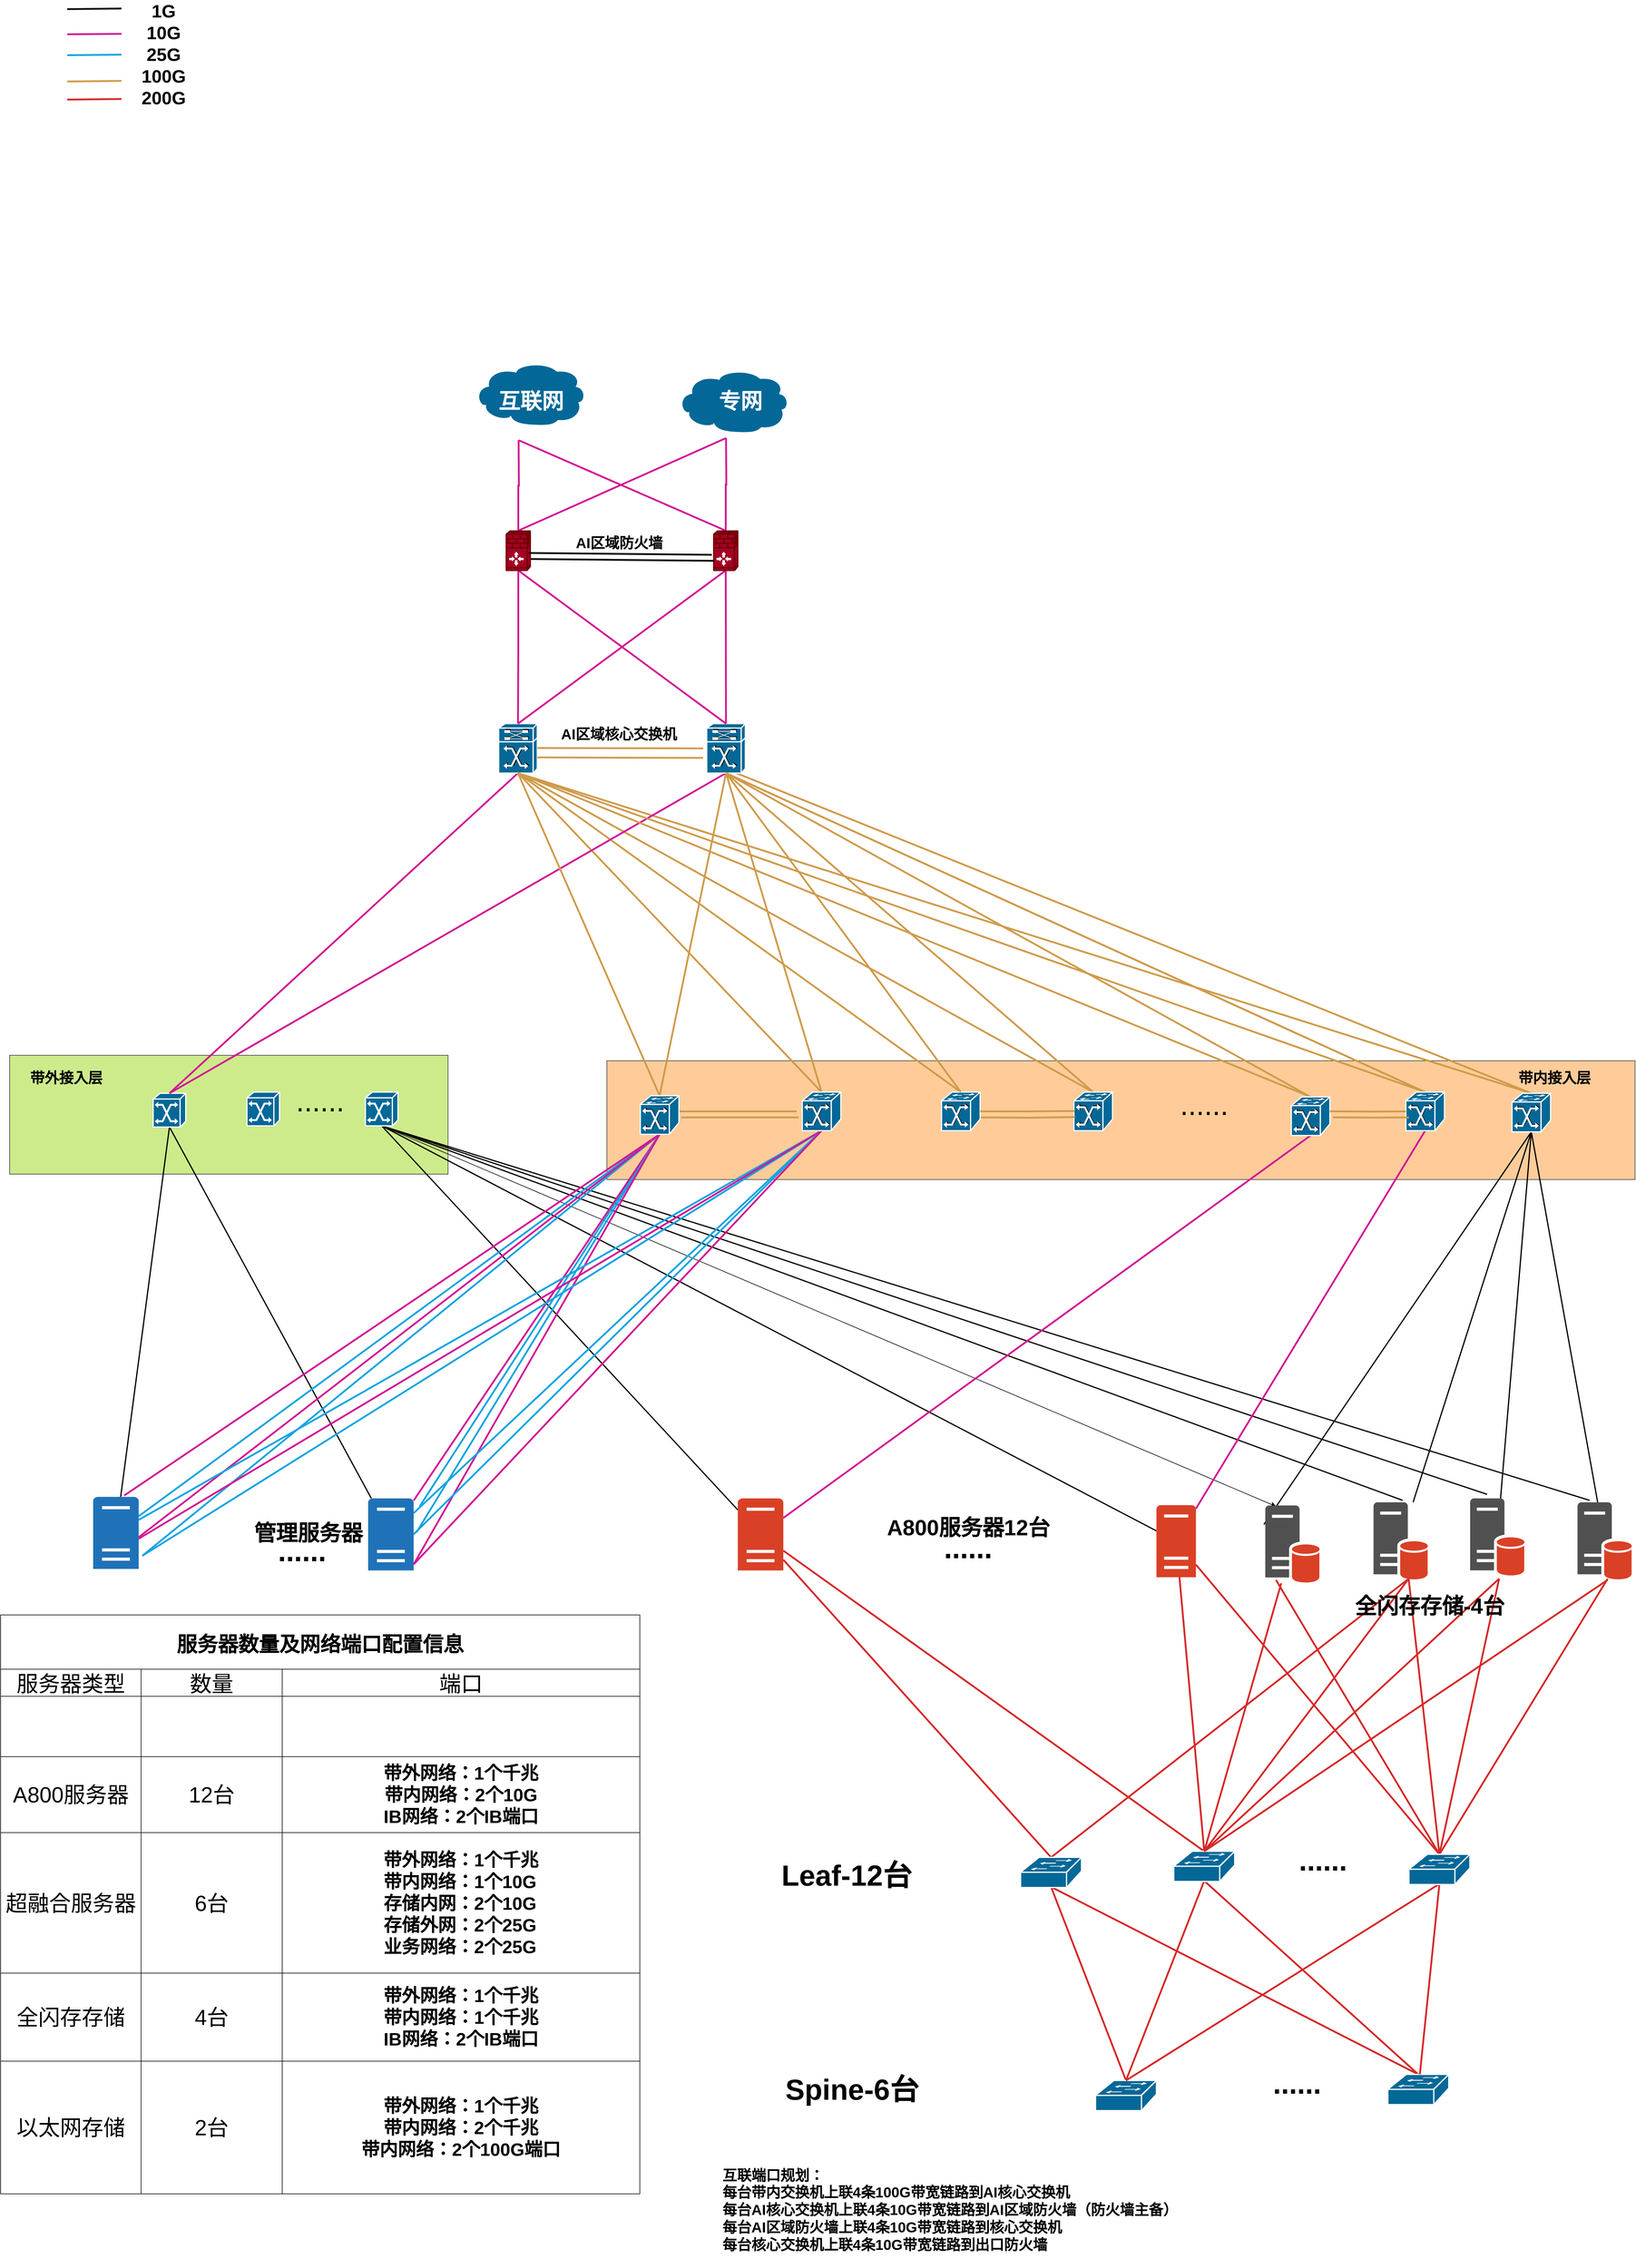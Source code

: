 <mxfile version="21.3.8" type="github">
  <diagram name="第 1 页" id="tBv48J49bosEzBr24FYz">
    <mxGraphModel dx="4007" dy="3176" grid="1" gridSize="10" guides="1" tooltips="1" connect="1" arrows="1" fold="1" page="1" pageScale="1" pageWidth="827" pageHeight="1169" math="0" shadow="0">
      <root>
        <mxCell id="0" />
        <mxCell id="1" parent="0" />
        <mxCell id="z-pyZQv4yoCRCfVyM5Dk-4" value="" style="rounded=0;whiteSpace=wrap;html=1;fillColor=#ffcc99;strokeColor=#36393d;" vertex="1" parent="1">
          <mxGeometry x="760.38" y="1619" width="1705" height="197" as="geometry" />
        </mxCell>
        <mxCell id="z-pyZQv4yoCRCfVyM5Dk-5" value="" style="rounded=0;whiteSpace=wrap;html=1;fillColor=#cdeb8b;strokeColor=#36393d;" vertex="1" parent="1">
          <mxGeometry x="-230" y="1610" width="727" height="197" as="geometry" />
        </mxCell>
        <mxCell id="z-pyZQv4yoCRCfVyM5Dk-9" style="edgeStyle=orthogonalEdgeStyle;rounded=0;orthogonalLoop=1;jettySize=auto;html=1;exitX=0.5;exitY=1;exitDx=0;exitDy=0;exitPerimeter=0;entryX=0.5;entryY=0;entryDx=0;entryDy=0;entryPerimeter=0;endArrow=none;strokeColor=#d21994;strokeWidth=3;endFill=0;startArrow=none;startFill=0;fillColor=#e6d0de;gradientColor=#d5739d;" edge="1" parent="1" target="z-pyZQv4yoCRCfVyM5Dk-67">
          <mxGeometry relative="1" as="geometry">
            <mxPoint x="614" y="590" as="sourcePoint" />
          </mxGeometry>
        </mxCell>
        <mxCell id="z-pyZQv4yoCRCfVyM5Dk-10" style="rounded=0;orthogonalLoop=1;jettySize=auto;html=1;exitX=0.5;exitY=1;exitDx=0;exitDy=0;exitPerimeter=0;entryX=0.5;entryY=0;entryDx=0;entryDy=0;entryPerimeter=0;endArrow=none;strokeColor=#d21994;strokeWidth=3;endFill=0;startArrow=none;startFill=0;fillColor=#e6d0de;gradientColor=#d5739d;" edge="1" parent="1" target="z-pyZQv4yoCRCfVyM5Dk-70">
          <mxGeometry relative="1" as="geometry">
            <mxPoint x="614" y="590" as="sourcePoint" />
          </mxGeometry>
        </mxCell>
        <mxCell id="z-pyZQv4yoCRCfVyM5Dk-19" style="edgeStyle=orthogonalEdgeStyle;rounded=0;orthogonalLoop=1;jettySize=auto;html=1;exitX=0.5;exitY=1;exitDx=0;exitDy=0;exitPerimeter=0;entryX=0.5;entryY=0;entryDx=0;entryDy=0;entryPerimeter=0;endArrow=none;strokeColor=#d21994;strokeWidth=3;endFill=0;startArrow=none;startFill=0;fillColor=#e6d0de;gradientColor=#d5739d;" edge="1" parent="1" target="z-pyZQv4yoCRCfVyM5Dk-70">
          <mxGeometry relative="1" as="geometry">
            <mxPoint x="958.0" y="586.5" as="sourcePoint" />
          </mxGeometry>
        </mxCell>
        <mxCell id="z-pyZQv4yoCRCfVyM5Dk-20" style="rounded=0;orthogonalLoop=1;jettySize=auto;html=1;exitX=0.5;exitY=1;exitDx=0;exitDy=0;exitPerimeter=0;entryX=0.5;entryY=0;entryDx=0;entryDy=0;entryPerimeter=0;endArrow=none;strokeColor=#d21994;strokeWidth=3;endFill=0;startArrow=none;startFill=0;fillColor=#e6d0de;gradientColor=#d5739d;" edge="1" parent="1" target="z-pyZQv4yoCRCfVyM5Dk-67">
          <mxGeometry relative="1" as="geometry">
            <mxPoint x="958.0" y="586.5" as="sourcePoint" />
          </mxGeometry>
        </mxCell>
        <mxCell id="z-pyZQv4yoCRCfVyM5Dk-28" style="orthogonalLoop=1;jettySize=auto;html=1;exitX=0.5;exitY=1;exitDx=0;exitDy=0;exitPerimeter=0;strokeWidth=2;strokeColor=default;rounded=0;endArrow=none;endFill=0;startArrow=none;startFill=0;fillColor=#1ba1e2;" edge="1" parent="1" source="z-pyZQv4yoCRCfVyM5Dk-32" target="z-pyZQv4yoCRCfVyM5Dk-161">
          <mxGeometry relative="1" as="geometry">
            <mxPoint x="80" y="2343" as="targetPoint" />
          </mxGeometry>
        </mxCell>
        <mxCell id="z-pyZQv4yoCRCfVyM5Dk-29" style="rounded=0;orthogonalLoop=1;jettySize=auto;html=1;exitX=0.5;exitY=1;exitDx=0;exitDy=0;exitPerimeter=0;endArrow=none;strokeColor=default;strokeWidth=2;endFill=0;startArrow=none;startFill=0;fillColor=#1ba1e2;" edge="1" parent="1" source="z-pyZQv4yoCRCfVyM5Dk-32" target="z-pyZQv4yoCRCfVyM5Dk-162">
          <mxGeometry relative="1" as="geometry">
            <mxPoint x="382.031" y="2338" as="targetPoint" />
          </mxGeometry>
        </mxCell>
        <mxCell id="z-pyZQv4yoCRCfVyM5Dk-32" value="" style="shape=mxgraph.cisco.switches.atm_switch;sketch=0;html=1;pointerEvents=1;dashed=0;fillColor=#036897;strokeColor=#ffffff;strokeWidth=2;verticalLabelPosition=bottom;verticalAlign=top;align=center;outlineConnect=0;" vertex="1" parent="1">
          <mxGeometry x="8" y="1673" width="54" height="56" as="geometry" />
        </mxCell>
        <mxCell id="z-pyZQv4yoCRCfVyM5Dk-33" style="rounded=0;orthogonalLoop=1;jettySize=auto;html=1;exitX=0.5;exitY=1;exitDx=0;exitDy=0;exitPerimeter=0;entryX=0.5;entryY=0;entryDx=0;entryDy=0;entryPerimeter=0;endArrow=none;strokeColor=#cf9a4a;strokeWidth=3;endFill=0;startArrow=none;startFill=0;fillColor=#f0a30a;" edge="1" parent="1" source="z-pyZQv4yoCRCfVyM5Dk-43" target="z-pyZQv4yoCRCfVyM5Dk-129">
          <mxGeometry relative="1" as="geometry" />
        </mxCell>
        <mxCell id="z-pyZQv4yoCRCfVyM5Dk-34" style="rounded=0;orthogonalLoop=1;jettySize=auto;html=1;exitX=0.5;exitY=1;exitDx=0;exitDy=0;exitPerimeter=0;entryX=0.5;entryY=0;entryDx=0;entryDy=0;entryPerimeter=0;endArrow=none;strokeColor=#cf9a4a;strokeWidth=3;endFill=0;startArrow=none;startFill=0;fillColor=#f0a30a;" edge="1" parent="1" source="z-pyZQv4yoCRCfVyM5Dk-43" target="z-pyZQv4yoCRCfVyM5Dk-132">
          <mxGeometry relative="1" as="geometry" />
        </mxCell>
        <mxCell id="z-pyZQv4yoCRCfVyM5Dk-35" style="rounded=0;orthogonalLoop=1;jettySize=auto;html=1;exitX=0.5;exitY=1;exitDx=0;exitDy=0;exitPerimeter=0;entryX=0.5;entryY=0;entryDx=0;entryDy=0;entryPerimeter=0;endArrow=none;strokeColor=#cf9a4a;strokeWidth=3;endFill=0;startArrow=none;startFill=0;fillColor=#f0a30a;" edge="1" parent="1" source="z-pyZQv4yoCRCfVyM5Dk-43" target="z-pyZQv4yoCRCfVyM5Dk-135">
          <mxGeometry relative="1" as="geometry" />
        </mxCell>
        <mxCell id="z-pyZQv4yoCRCfVyM5Dk-36" style="rounded=0;orthogonalLoop=1;jettySize=auto;html=1;exitX=0.5;exitY=1;exitDx=0;exitDy=0;exitPerimeter=0;entryX=0.5;entryY=0;entryDx=0;entryDy=0;entryPerimeter=0;endArrow=none;strokeColor=#d21994;strokeWidth=3;endFill=0;startArrow=none;startFill=0;fillColor=#e6d0de;gradientColor=#d5739d;" edge="1" parent="1" source="z-pyZQv4yoCRCfVyM5Dk-43" target="z-pyZQv4yoCRCfVyM5Dk-32">
          <mxGeometry relative="1" as="geometry" />
        </mxCell>
        <mxCell id="z-pyZQv4yoCRCfVyM5Dk-41" style="edgeStyle=none;rounded=0;orthogonalLoop=1;jettySize=auto;html=1;exitX=0.5;exitY=1;exitDx=0;exitDy=0;exitPerimeter=0;entryX=0.5;entryY=0;entryDx=0;entryDy=0;entryPerimeter=0;endArrow=none;strokeColor=#cf9a4a;strokeWidth=3;endFill=0;startArrow=none;startFill=0;fillColor=#f0a30a;" edge="1" parent="1" source="z-pyZQv4yoCRCfVyM5Dk-43" target="z-pyZQv4yoCRCfVyM5Dk-262">
          <mxGeometry relative="1" as="geometry" />
        </mxCell>
        <mxCell id="z-pyZQv4yoCRCfVyM5Dk-43" value="" style="shape=mxgraph.cisco.routers.atm_tag_switch_router;sketch=0;html=1;pointerEvents=1;dashed=0;fillColor=#036897;strokeColor=#ffffff;strokeWidth=2;verticalLabelPosition=bottom;verticalAlign=top;align=center;outlineConnect=0;" vertex="1" parent="1">
          <mxGeometry x="581" y="1060" width="64" height="82" as="geometry" />
        </mxCell>
        <mxCell id="z-pyZQv4yoCRCfVyM5Dk-44" style="rounded=0;orthogonalLoop=1;jettySize=auto;html=1;exitX=0.5;exitY=1;exitDx=0;exitDy=0;exitPerimeter=0;entryX=0.5;entryY=0;entryDx=0;entryDy=0;entryPerimeter=0;endArrow=none;strokeColor=#cf9a4a;strokeWidth=3;endFill=0;startArrow=none;startFill=0;fillColor=#f0a30a;" edge="1" parent="1" source="z-pyZQv4yoCRCfVyM5Dk-55" target="z-pyZQv4yoCRCfVyM5Dk-103">
          <mxGeometry relative="1" as="geometry" />
        </mxCell>
        <mxCell id="z-pyZQv4yoCRCfVyM5Dk-45" style="rounded=0;orthogonalLoop=1;jettySize=auto;html=1;exitX=0.5;exitY=1;exitDx=0;exitDy=0;exitPerimeter=0;entryX=0.5;entryY=0;entryDx=0;entryDy=0;entryPerimeter=0;endArrow=none;strokeColor=#cf9a4a;strokeWidth=3;endFill=0;startArrow=none;startFill=0;fillColor=#f0a30a;" edge="1" parent="1" source="z-pyZQv4yoCRCfVyM5Dk-55" target="z-pyZQv4yoCRCfVyM5Dk-129">
          <mxGeometry relative="1" as="geometry" />
        </mxCell>
        <mxCell id="z-pyZQv4yoCRCfVyM5Dk-46" style="rounded=0;orthogonalLoop=1;jettySize=auto;html=1;exitX=0.5;exitY=1;exitDx=0;exitDy=0;exitPerimeter=0;entryX=0.5;entryY=0;entryDx=0;entryDy=0;entryPerimeter=0;endArrow=none;strokeColor=#cf9a4a;strokeWidth=3;endFill=0;startArrow=none;startFill=0;fillColor=#f0a30a;" edge="1" parent="1" source="z-pyZQv4yoCRCfVyM5Dk-55" target="z-pyZQv4yoCRCfVyM5Dk-135">
          <mxGeometry relative="1" as="geometry" />
        </mxCell>
        <mxCell id="z-pyZQv4yoCRCfVyM5Dk-47" style="rounded=0;orthogonalLoop=1;jettySize=auto;html=1;exitX=0.5;exitY=1;exitDx=0;exitDy=0;exitPerimeter=0;endArrow=none;strokeColor=#d21994;strokeWidth=3;endFill=0;startArrow=none;startFill=0;fillColor=#e6d0de;gradientColor=#d5739d;entryX=0.5;entryY=0;entryDx=0;entryDy=0;entryPerimeter=0;" edge="1" parent="1" source="z-pyZQv4yoCRCfVyM5Dk-55" target="z-pyZQv4yoCRCfVyM5Dk-32">
          <mxGeometry relative="1" as="geometry">
            <mxPoint x="60" y="1210" as="targetPoint" />
          </mxGeometry>
        </mxCell>
        <mxCell id="z-pyZQv4yoCRCfVyM5Dk-52" style="edgeStyle=none;rounded=0;orthogonalLoop=1;jettySize=auto;html=1;entryX=0.5;entryY=0;entryDx=0;entryDy=0;entryPerimeter=0;endArrow=none;strokeColor=#cf9a4a;strokeWidth=3;endFill=0;startArrow=none;startFill=0;fillColor=#f0a30a;" edge="1" parent="1" target="z-pyZQv4yoCRCfVyM5Dk-262">
          <mxGeometry relative="1" as="geometry">
            <mxPoint x="970" y="1140" as="sourcePoint" />
          </mxGeometry>
        </mxCell>
        <mxCell id="z-pyZQv4yoCRCfVyM5Dk-55" value="" style="shape=mxgraph.cisco.routers.atm_tag_switch_router;sketch=0;html=1;pointerEvents=1;dashed=0;fillColor=#036897;strokeColor=#ffffff;strokeWidth=2;verticalLabelPosition=bottom;verticalAlign=top;align=center;outlineConnect=0;" vertex="1" parent="1">
          <mxGeometry x="926" y="1060" width="64" height="82" as="geometry" />
        </mxCell>
        <mxCell id="z-pyZQv4yoCRCfVyM5Dk-65" style="edgeStyle=orthogonalEdgeStyle;rounded=0;orthogonalLoop=1;jettySize=auto;html=1;exitX=0.5;exitY=1;exitDx=0;exitDy=0;exitPerimeter=0;entryX=0.5;entryY=0;entryDx=0;entryDy=0;entryPerimeter=0;endArrow=none;strokeColor=#d21994;strokeWidth=3;endFill=0;startArrow=none;startFill=0;fillColor=#e6d0de;gradientColor=#d5739d;" edge="1" parent="1" source="z-pyZQv4yoCRCfVyM5Dk-67" target="z-pyZQv4yoCRCfVyM5Dk-43">
          <mxGeometry relative="1" as="geometry" />
        </mxCell>
        <mxCell id="z-pyZQv4yoCRCfVyM5Dk-66" style="rounded=0;orthogonalLoop=1;jettySize=auto;html=1;exitX=0.5;exitY=1;exitDx=0;exitDy=0;exitPerimeter=0;entryX=0.5;entryY=0;entryDx=0;entryDy=0;entryPerimeter=0;endArrow=none;strokeColor=#d21994;strokeWidth=3;endFill=0;startArrow=none;startFill=0;fillColor=#e6d0de;gradientColor=#d5739d;" edge="1" parent="1" source="z-pyZQv4yoCRCfVyM5Dk-67" target="z-pyZQv4yoCRCfVyM5Dk-55">
          <mxGeometry relative="1" as="geometry" />
        </mxCell>
        <mxCell id="z-pyZQv4yoCRCfVyM5Dk-67" value="" style="shape=mxgraph.cisco.security.ios_firewall;sketch=0;html=1;pointerEvents=1;dashed=0;fillColor=#a20025;strokeColor=#6F0000;strokeWidth=2;verticalLabelPosition=bottom;verticalAlign=top;align=center;outlineConnect=0;fontColor=#ffffff;" vertex="1" parent="1">
          <mxGeometry x="593.5" y="740" width="40" height="66" as="geometry" />
        </mxCell>
        <mxCell id="z-pyZQv4yoCRCfVyM5Dk-68" style="rounded=0;orthogonalLoop=1;jettySize=auto;html=1;exitX=0.5;exitY=1;exitDx=0;exitDy=0;exitPerimeter=0;endArrow=none;strokeColor=#d21994;strokeWidth=3;endFill=0;startArrow=none;startFill=0;fillColor=#e6d0de;gradientColor=#d5739d;" edge="1" parent="1" source="z-pyZQv4yoCRCfVyM5Dk-70" target="z-pyZQv4yoCRCfVyM5Dk-55">
          <mxGeometry relative="1" as="geometry" />
        </mxCell>
        <mxCell id="z-pyZQv4yoCRCfVyM5Dk-69" style="rounded=0;orthogonalLoop=1;jettySize=auto;html=1;exitX=0.5;exitY=1;exitDx=0;exitDy=0;exitPerimeter=0;entryX=0.5;entryY=0;entryDx=0;entryDy=0;entryPerimeter=0;endArrow=none;strokeColor=#d21994;strokeWidth=3;endFill=0;startArrow=none;startFill=0;fillColor=#e6d0de;gradientColor=#d5739d;" edge="1" parent="1" source="z-pyZQv4yoCRCfVyM5Dk-70" target="z-pyZQv4yoCRCfVyM5Dk-43">
          <mxGeometry relative="1" as="geometry" />
        </mxCell>
        <mxCell id="z-pyZQv4yoCRCfVyM5Dk-70" value="" style="shape=mxgraph.cisco.security.ios_firewall;sketch=0;html=1;pointerEvents=1;dashed=0;fillColor=#a20025;strokeColor=#6F0000;strokeWidth=2;verticalLabelPosition=bottom;verticalAlign=top;align=center;outlineConnect=0;fontColor=#ffffff;" vertex="1" parent="1">
          <mxGeometry x="937.5" y="740" width="40" height="66" as="geometry" />
        </mxCell>
        <mxCell id="z-pyZQv4yoCRCfVyM5Dk-72" value="" style="shape=mxgraph.cisco.storage.cloud;sketch=0;html=1;pointerEvents=1;dashed=0;fillColor=#036897;strokeColor=#ffffff;strokeWidth=2;verticalLabelPosition=bottom;verticalAlign=top;align=center;outlineConnect=0;" vertex="1" parent="1">
          <mxGeometry x="540" y="460" width="186" height="106" as="geometry" />
        </mxCell>
        <mxCell id="z-pyZQv4yoCRCfVyM5Dk-73" value="" style="shape=mxgraph.cisco.storage.cloud;sketch=0;html=1;pointerEvents=1;dashed=0;fillColor=#036897;strokeColor=#ffffff;strokeWidth=2;verticalLabelPosition=bottom;verticalAlign=top;align=center;outlineConnect=0;" vertex="1" parent="1">
          <mxGeometry x="877" y="472" width="186" height="106" as="geometry" />
        </mxCell>
        <mxCell id="z-pyZQv4yoCRCfVyM5Dk-74" style="rounded=0;orthogonalLoop=1;jettySize=auto;html=1;endArrow=none;endFill=0;strokeWidth=2;exitX=0.5;exitY=1;exitDx=0;exitDy=0;exitPerimeter=0;" edge="1" parent="1" source="z-pyZQv4yoCRCfVyM5Dk-80" target="z-pyZQv4yoCRCfVyM5Dk-112">
          <mxGeometry relative="1" as="geometry">
            <mxPoint x="380" y="1728" as="sourcePoint" />
          </mxGeometry>
        </mxCell>
        <mxCell id="z-pyZQv4yoCRCfVyM5Dk-75" style="rounded=0;orthogonalLoop=1;jettySize=auto;html=1;exitX=0.5;exitY=1;exitDx=0;exitDy=0;exitPerimeter=0;endArrow=none;endFill=0;strokeWidth=2;" edge="1" parent="1" source="z-pyZQv4yoCRCfVyM5Dk-80" target="z-pyZQv4yoCRCfVyM5Dk-117">
          <mxGeometry relative="1" as="geometry" />
        </mxCell>
        <mxCell id="z-pyZQv4yoCRCfVyM5Dk-76" style="rounded=0;orthogonalLoop=1;jettySize=auto;html=1;exitX=0.5;exitY=1;exitDx=0;exitDy=0;exitPerimeter=0;endArrow=none;endFill=0;strokeWidth=2;" edge="1" parent="1" source="z-pyZQv4yoCRCfVyM5Dk-80">
          <mxGeometry relative="1" as="geometry">
            <mxPoint x="2080" y="2348" as="targetPoint" />
          </mxGeometry>
        </mxCell>
        <mxCell id="z-pyZQv4yoCRCfVyM5Dk-77" style="edgeStyle=none;rounded=0;orthogonalLoop=1;jettySize=auto;html=1;exitX=0.5;exitY=1;exitDx=0;exitDy=0;exitPerimeter=0;" edge="1" parent="1" source="z-pyZQv4yoCRCfVyM5Dk-80">
          <mxGeometry relative="1" as="geometry">
            <mxPoint x="1870" y="2358" as="targetPoint" />
          </mxGeometry>
        </mxCell>
        <mxCell id="z-pyZQv4yoCRCfVyM5Dk-78" style="edgeStyle=none;rounded=0;orthogonalLoop=1;jettySize=auto;html=1;exitX=0.5;exitY=1;exitDx=0;exitDy=0;exitPerimeter=0;endArrow=none;endFill=0;strokeWidth=2;" edge="1" parent="1" source="z-pyZQv4yoCRCfVyM5Dk-80">
          <mxGeometry relative="1" as="geometry">
            <mxPoint x="2220" y="2338" as="targetPoint" />
          </mxGeometry>
        </mxCell>
        <mxCell id="z-pyZQv4yoCRCfVyM5Dk-79" style="edgeStyle=none;rounded=0;orthogonalLoop=1;jettySize=auto;html=1;exitX=0.5;exitY=1;exitDx=0;exitDy=0;exitPerimeter=0;endArrow=none;endFill=0;strokeWidth=2;" edge="1" parent="1" source="z-pyZQv4yoCRCfVyM5Dk-80">
          <mxGeometry relative="1" as="geometry">
            <mxPoint x="2390" y="2348" as="targetPoint" />
          </mxGeometry>
        </mxCell>
        <mxCell id="z-pyZQv4yoCRCfVyM5Dk-80" value="" style="shape=mxgraph.cisco.switches.atm_switch;sketch=0;html=1;pointerEvents=1;dashed=0;fillColor=#036897;strokeColor=#ffffff;strokeWidth=2;verticalLabelPosition=bottom;verticalAlign=top;align=center;outlineConnect=0;" vertex="1" parent="1">
          <mxGeometry x="360" y="1671" width="54" height="56" as="geometry" />
        </mxCell>
        <mxCell id="z-pyZQv4yoCRCfVyM5Dk-81" value="" style="sketch=0;shadow=0;dashed=0;html=1;strokeColor=none;fillColor=#505050;labelPosition=center;verticalLabelPosition=bottom;verticalAlign=top;outlineConnect=0;align=center;shape=mxgraph.office.databases.database_server_orange;" vertex="1" parent="1">
          <mxGeometry x="2031.75" y="2351.25" width="90" height="129" as="geometry" />
        </mxCell>
        <mxCell id="z-pyZQv4yoCRCfVyM5Dk-90" value="&lt;b&gt;&lt;font style=&quot;font-size: 24px;&quot;&gt;AI区域防火墙&lt;/font&gt;&lt;/b&gt;" style="text;strokeColor=none;align=center;fillColor=none;html=1;verticalAlign=middle;whiteSpace=wrap;rounded=0;" vertex="1" parent="1">
          <mxGeometry x="701" y="745.5" width="160" height="30" as="geometry" />
        </mxCell>
        <mxCell id="z-pyZQv4yoCRCfVyM5Dk-91" value="&lt;b&gt;&lt;font style=&quot;font-size: 24px;&quot;&gt;AI区域核心交换机&lt;/font&gt;&lt;/b&gt;" style="text;strokeColor=none;align=center;fillColor=none;html=1;verticalAlign=middle;whiteSpace=wrap;rounded=0;" vertex="1" parent="1">
          <mxGeometry x="663" y="1063" width="235" height="30" as="geometry" />
        </mxCell>
        <mxCell id="z-pyZQv4yoCRCfVyM5Dk-92" style="edgeStyle=orthogonalEdgeStyle;rounded=0;orthogonalLoop=1;jettySize=auto;html=1;exitX=1;exitY=0.5;exitDx=0;exitDy=0;exitPerimeter=0;endArrow=none;endFill=0;strokeColor=#cf9a4a;strokeWidth=3;startArrow=none;startFill=0;fillColor=#f0a30a;" edge="1" parent="1">
          <mxGeometry relative="1" as="geometry">
            <mxPoint x="1075.38" y="1703" as="targetPoint" />
            <mxPoint x="880.88" y="1703" as="sourcePoint" />
          </mxGeometry>
        </mxCell>
        <mxCell id="z-pyZQv4yoCRCfVyM5Dk-93" style="rounded=0;orthogonalLoop=1;jettySize=auto;html=1;exitX=0.5;exitY=1;exitDx=0;exitDy=0;exitPerimeter=0;endArrow=none;endFill=0;" edge="1" parent="1" source="z-pyZQv4yoCRCfVyM5Dk-103" target="z-pyZQv4yoCRCfVyM5Dk-161">
          <mxGeometry relative="1" as="geometry">
            <mxPoint x="131" y="2346.408" as="targetPoint" />
          </mxGeometry>
        </mxCell>
        <mxCell id="z-pyZQv4yoCRCfVyM5Dk-94" style="rounded=0;orthogonalLoop=1;jettySize=auto;html=1;exitX=0.5;exitY=1;exitDx=0;exitDy=0;exitPerimeter=0;endArrow=none;endFill=0;strokeColor=#14a4e1;strokeWidth=3;startArrow=none;startFill=0;fillColor=#b1ddf0;" edge="1" parent="1" source="z-pyZQv4yoCRCfVyM5Dk-103" target="z-pyZQv4yoCRCfVyM5Dk-161">
          <mxGeometry relative="1" as="geometry" />
        </mxCell>
        <mxCell id="z-pyZQv4yoCRCfVyM5Dk-95" style="rounded=0;orthogonalLoop=1;jettySize=auto;html=1;exitX=0.5;exitY=1;exitDx=0;exitDy=0;exitPerimeter=0;endArrow=none;strokeColor=#d21994;strokeWidth=3;endFill=0;startArrow=none;startFill=0;fillColor=#e6d0de;gradientColor=#d5739d;" edge="1" parent="1" source="z-pyZQv4yoCRCfVyM5Dk-103">
          <mxGeometry relative="1" as="geometry">
            <mxPoint x="-40" y="2340" as="targetPoint" />
          </mxGeometry>
        </mxCell>
        <mxCell id="z-pyZQv4yoCRCfVyM5Dk-96" style="rounded=0;orthogonalLoop=1;jettySize=auto;html=1;exitX=0.5;exitY=1;exitDx=0;exitDy=0;exitPerimeter=0;endArrow=none;strokeColor=#14a4e1;endFill=0;strokeWidth=3;startArrow=none;startFill=0;fillColor=#b1ddf0;" edge="1" parent="1" source="z-pyZQv4yoCRCfVyM5Dk-103">
          <mxGeometry relative="1" as="geometry">
            <mxPoint x="450" y="2358" as="targetPoint" />
          </mxGeometry>
        </mxCell>
        <mxCell id="z-pyZQv4yoCRCfVyM5Dk-97" style="rounded=0;orthogonalLoop=1;jettySize=auto;html=1;exitX=0.5;exitY=1;exitDx=0;exitDy=0;exitPerimeter=0;endArrow=none;strokeColor=#d21994;strokeWidth=3;endFill=0;startArrow=none;startFill=0;fillColor=#e6d0de;gradientColor=#d5739d;" edge="1" parent="1" source="z-pyZQv4yoCRCfVyM5Dk-103" target="z-pyZQv4yoCRCfVyM5Dk-162">
          <mxGeometry relative="1" as="geometry">
            <mxPoint x="398.066" y="2346.0" as="targetPoint" />
          </mxGeometry>
        </mxCell>
        <mxCell id="z-pyZQv4yoCRCfVyM5Dk-98" style="rounded=0;orthogonalLoop=1;jettySize=auto;html=1;exitX=0.5;exitY=1;exitDx=0;exitDy=0;exitPerimeter=0;endArrow=none;strokeColor=#14a4e1;strokeWidth=3;endFill=0;startArrow=none;startFill=0;fillColor=#b1ddf0;entryX=1.079;entryY=0.818;entryDx=0;entryDy=0;entryPerimeter=0;" edge="1" parent="1" source="z-pyZQv4yoCRCfVyM5Dk-103" target="z-pyZQv4yoCRCfVyM5Dk-161">
          <mxGeometry relative="1" as="geometry">
            <mxPoint x="10" y="2420" as="targetPoint" />
          </mxGeometry>
        </mxCell>
        <mxCell id="z-pyZQv4yoCRCfVyM5Dk-99" style="rounded=0;orthogonalLoop=1;jettySize=auto;html=1;exitX=0.5;exitY=1;exitDx=0;exitDy=0;exitPerimeter=0;endArrow=none;strokeColor=#d21994;strokeWidth=3;endFill=0;startArrow=none;startFill=0;fillColor=#e6d0de;gradientColor=#d5739d;" edge="1" parent="1" source="z-pyZQv4yoCRCfVyM5Dk-103">
          <mxGeometry relative="1" as="geometry">
            <mxPoint x="-30" y="2420" as="targetPoint" />
          </mxGeometry>
        </mxCell>
        <mxCell id="z-pyZQv4yoCRCfVyM5Dk-100" style="rounded=0;orthogonalLoop=1;jettySize=auto;html=1;exitX=0.5;exitY=1;exitDx=0;exitDy=0;exitPerimeter=0;entryX=1.06;entryY=0.473;entryDx=0;entryDy=0;entryPerimeter=0;endArrow=none;strokeColor=#14a4e1;endFill=0;strokeWidth=3;startArrow=none;startFill=0;fillColor=#b1ddf0;" edge="1" parent="1" source="z-pyZQv4yoCRCfVyM5Dk-103" target="z-pyZQv4yoCRCfVyM5Dk-162">
          <mxGeometry relative="1" as="geometry" />
        </mxCell>
        <mxCell id="z-pyZQv4yoCRCfVyM5Dk-101" style="rounded=0;orthogonalLoop=1;jettySize=auto;html=1;exitX=0.5;exitY=1;exitDx=0;exitDy=0;exitPerimeter=0;entryX=1;entryY=0.916;entryDx=0;entryDy=0;entryPerimeter=0;endArrow=none;strokeColor=#d21994;strokeWidth=3;endFill=0;startArrow=none;startFill=0;fillColor=#e6d0de;gradientColor=#d5739d;" edge="1" parent="1" source="z-pyZQv4yoCRCfVyM5Dk-103" target="z-pyZQv4yoCRCfVyM5Dk-162">
          <mxGeometry relative="1" as="geometry">
            <mxPoint x="450" y="2458" as="targetPoint" />
          </mxGeometry>
        </mxCell>
        <mxCell id="z-pyZQv4yoCRCfVyM5Dk-102" style="rounded=0;orthogonalLoop=1;jettySize=auto;html=1;exitX=0.5;exitY=0;exitDx=0;exitDy=0;exitPerimeter=0;entryX=0.5;entryY=1;entryDx=0;entryDy=0;entryPerimeter=0;endArrow=none;strokeColor=#cf9a4a;strokeWidth=3;endFill=0;startArrow=none;startFill=0;fillColor=#f0a30a;" edge="1" parent="1" source="z-pyZQv4yoCRCfVyM5Dk-103" target="z-pyZQv4yoCRCfVyM5Dk-43">
          <mxGeometry relative="1" as="geometry" />
        </mxCell>
        <mxCell id="z-pyZQv4yoCRCfVyM5Dk-103" value="" style="shape=mxgraph.cisco.switches.atm_fast_gigabit_etherswitch;sketch=0;html=1;pointerEvents=1;dashed=0;fillColor=#036897;strokeColor=#ffffff;strokeWidth=2;verticalLabelPosition=bottom;verticalAlign=top;align=center;outlineConnect=0;" vertex="1" parent="1">
          <mxGeometry x="815.88" y="1677" width="64" height="64" as="geometry" />
        </mxCell>
        <mxCell id="z-pyZQv4yoCRCfVyM5Dk-111" value="&lt;p&gt;&lt;font style=&quot;font-size: 48px;&quot;&gt;&lt;b&gt;......&lt;/b&gt;&lt;/font&gt;&lt;/p&gt;" style="text;strokeColor=none;align=center;fillColor=none;html=1;verticalAlign=middle;whiteSpace=wrap;rounded=0;" vertex="1" parent="1">
          <mxGeometry x="210" y="2417" width="90" height="30" as="geometry" />
        </mxCell>
        <mxCell id="z-pyZQv4yoCRCfVyM5Dk-112" value="" style="sketch=0;pointerEvents=1;shadow=0;dashed=0;html=1;strokeColor=none;labelPosition=center;verticalLabelPosition=bottom;verticalAlign=top;outlineConnect=0;align=center;shape=mxgraph.office.servers.server_generic;fillColor=#DA4026;" vertex="1" parent="1">
          <mxGeometry x="977.5" y="2344.75" width="75.5" height="119.5" as="geometry" />
        </mxCell>
        <mxCell id="z-pyZQv4yoCRCfVyM5Dk-116" style="rounded=0;orthogonalLoop=1;jettySize=auto;html=1;endArrow=none;strokeColor=#d62929;strokeWidth=3;endFill=0;startArrow=none;startFill=0;fillColor=#e51400;entryX=0.5;entryY=0;entryDx=0;entryDy=0;entryPerimeter=0;" edge="1" parent="1" source="z-pyZQv4yoCRCfVyM5Dk-117" target="z-pyZQv4yoCRCfVyM5Dk-148">
          <mxGeometry relative="1" as="geometry" />
        </mxCell>
        <mxCell id="z-pyZQv4yoCRCfVyM5Dk-117" value="" style="sketch=0;pointerEvents=1;shadow=0;dashed=0;html=1;strokeColor=none;labelPosition=center;verticalLabelPosition=bottom;verticalAlign=top;outlineConnect=0;align=center;shape=mxgraph.office.servers.server_generic;fillColor=#DA4026;" vertex="1" parent="1">
          <mxGeometry x="1671.75" y="2356" width="65.5" height="119.5" as="geometry" />
        </mxCell>
        <mxCell id="z-pyZQv4yoCRCfVyM5Dk-118" value="&lt;p&gt;&lt;font style=&quot;font-size: 48px;&quot;&gt;&lt;b&gt;......&lt;/b&gt;&lt;/font&gt;&lt;/p&gt;" style="text;strokeColor=none;align=center;fillColor=none;html=1;verticalAlign=middle;whiteSpace=wrap;rounded=0;" vertex="1" parent="1">
          <mxGeometry x="1250" y="2390.25" width="219" height="74" as="geometry" />
        </mxCell>
        <mxCell id="z-pyZQv4yoCRCfVyM5Dk-119" value="&lt;b&gt;&lt;font style=&quot;font-size: 48px;&quot;&gt;Leaf-12台&lt;/font&gt;&lt;/b&gt;" style="text;strokeColor=none;align=center;fillColor=none;html=1;verticalAlign=middle;whiteSpace=wrap;rounded=0;" vertex="1" parent="1">
          <mxGeometry x="1013.5" y="2935" width="287.5" height="70" as="geometry" />
        </mxCell>
        <mxCell id="z-pyZQv4yoCRCfVyM5Dk-120" value="&lt;b&gt;&lt;font style=&quot;font-size: 36px;&quot;&gt;A800服务器12台&lt;/font&gt;&lt;/b&gt;" style="text;strokeColor=none;align=center;fillColor=none;html=1;verticalAlign=middle;whiteSpace=wrap;rounded=0;" vertex="1" parent="1">
          <mxGeometry x="1134.5" y="2344.75" width="450" height="97" as="geometry" />
        </mxCell>
        <mxCell id="z-pyZQv4yoCRCfVyM5Dk-121" value="&lt;p&gt;&lt;font style=&quot;font-size: 48px;&quot;&gt;......&lt;/font&gt;&lt;/p&gt;" style="text;strokeColor=none;align=center;fillColor=none;html=1;verticalAlign=middle;whiteSpace=wrap;rounded=0;" vertex="1" parent="1">
          <mxGeometry x="240" y="1671" width="90" height="30" as="geometry" />
        </mxCell>
        <mxCell id="z-pyZQv4yoCRCfVyM5Dk-122" value="" style="shape=mxgraph.cisco.switches.atm_switch;sketch=0;html=1;pointerEvents=1;dashed=0;fillColor=#036897;strokeColor=#ffffff;strokeWidth=2;verticalLabelPosition=bottom;verticalAlign=top;align=center;outlineConnect=0;" vertex="1" parent="1">
          <mxGeometry x="163.5" y="1671" width="54" height="56" as="geometry" />
        </mxCell>
        <mxCell id="z-pyZQv4yoCRCfVyM5Dk-123" style="rounded=0;orthogonalLoop=1;jettySize=auto;html=1;exitX=0.5;exitY=1;exitDx=0;exitDy=0;exitPerimeter=0;endArrow=none;endFill=0;strokeColor=#14a4e1;strokeWidth=3;startArrow=none;startFill=0;fillColor=#b1ddf0;" edge="1" parent="1" source="z-pyZQv4yoCRCfVyM5Dk-129" target="z-pyZQv4yoCRCfVyM5Dk-161">
          <mxGeometry relative="1" as="geometry">
            <mxPoint x="120" y="2368" as="targetPoint" />
          </mxGeometry>
        </mxCell>
        <mxCell id="z-pyZQv4yoCRCfVyM5Dk-124" style="rounded=0;orthogonalLoop=1;jettySize=auto;html=1;exitX=0.5;exitY=1;exitDx=0;exitDy=0;exitPerimeter=0;endArrow=none;strokeColor=#14a4e1;endFill=0;strokeWidth=3;startArrow=none;startFill=0;fillColor=#b1ddf0;" edge="1" parent="1" source="z-pyZQv4yoCRCfVyM5Dk-129" target="z-pyZQv4yoCRCfVyM5Dk-162">
          <mxGeometry relative="1" as="geometry">
            <mxPoint x="400" y="2338" as="targetPoint" />
          </mxGeometry>
        </mxCell>
        <mxCell id="z-pyZQv4yoCRCfVyM5Dk-125" style="rounded=0;orthogonalLoop=1;jettySize=auto;html=1;exitX=0.5;exitY=1;exitDx=0;exitDy=0;exitPerimeter=0;endArrow=none;strokeColor=#14a4e1;strokeWidth=3;endFill=0;startArrow=none;startFill=0;fillColor=#b1ddf0;" edge="1" parent="1" source="z-pyZQv4yoCRCfVyM5Dk-129">
          <mxGeometry relative="1" as="geometry">
            <mxPoint x="-10" y="2440" as="targetPoint" />
          </mxGeometry>
        </mxCell>
        <mxCell id="z-pyZQv4yoCRCfVyM5Dk-126" style="rounded=0;orthogonalLoop=1;jettySize=auto;html=1;exitX=0.5;exitY=1;exitDx=0;exitDy=0;exitPerimeter=0;endArrow=none;strokeColor=#d21994;strokeWidth=3;endFill=0;startArrow=none;startFill=0;fillColor=#e6d0de;gradientColor=#d5739d;" edge="1" parent="1" source="z-pyZQv4yoCRCfVyM5Dk-129">
          <mxGeometry relative="1" as="geometry">
            <mxPoint x="-30" y="2420" as="targetPoint" />
          </mxGeometry>
        </mxCell>
        <mxCell id="z-pyZQv4yoCRCfVyM5Dk-127" style="rounded=0;orthogonalLoop=1;jettySize=auto;html=1;exitX=0.5;exitY=1;exitDx=0;exitDy=0;exitPerimeter=0;entryX=1;entryY=0.498;entryDx=0;entryDy=0;entryPerimeter=0;endArrow=none;strokeColor=#14a4e1;endFill=0;strokeWidth=3;startArrow=none;startFill=0;fillColor=#b1ddf0;" edge="1" parent="1" source="z-pyZQv4yoCRCfVyM5Dk-129" target="z-pyZQv4yoCRCfVyM5Dk-162">
          <mxGeometry relative="1" as="geometry">
            <mxPoint x="560" y="2408" as="targetPoint" />
          </mxGeometry>
        </mxCell>
        <mxCell id="z-pyZQv4yoCRCfVyM5Dk-128" style="rounded=0;orthogonalLoop=1;jettySize=auto;html=1;exitX=0.5;exitY=1;exitDx=0;exitDy=0;exitPerimeter=0;entryX=1;entryY=0.916;entryDx=0;entryDy=0;entryPerimeter=0;endArrow=none;strokeColor=#d21994;strokeWidth=3;endFill=0;startArrow=none;startFill=0;fillColor=#e6d0de;gradientColor=#d5739d;" edge="1" parent="1" source="z-pyZQv4yoCRCfVyM5Dk-129" target="z-pyZQv4yoCRCfVyM5Dk-162">
          <mxGeometry relative="1" as="geometry">
            <mxPoint x="450" y="2438" as="targetPoint" />
          </mxGeometry>
        </mxCell>
        <mxCell id="z-pyZQv4yoCRCfVyM5Dk-129" value="" style="shape=mxgraph.cisco.switches.atm_fast_gigabit_etherswitch;sketch=0;html=1;pointerEvents=1;dashed=0;fillColor=#036897;strokeColor=#ffffff;strokeWidth=2;verticalLabelPosition=bottom;verticalAlign=top;align=center;outlineConnect=0;" vertex="1" parent="1">
          <mxGeometry x="1084.38" y="1671" width="64" height="64" as="geometry" />
        </mxCell>
        <mxCell id="z-pyZQv4yoCRCfVyM5Dk-132" value="" style="shape=mxgraph.cisco.switches.atm_fast_gigabit_etherswitch;sketch=0;html=1;pointerEvents=1;dashed=0;fillColor=#036897;strokeColor=#ffffff;strokeWidth=2;verticalLabelPosition=bottom;verticalAlign=top;align=center;outlineConnect=0;" vertex="1" parent="1">
          <mxGeometry x="1315.38" y="1671" width="64" height="64" as="geometry" />
        </mxCell>
        <mxCell id="z-pyZQv4yoCRCfVyM5Dk-135" value="" style="shape=mxgraph.cisco.switches.atm_fast_gigabit_etherswitch;sketch=0;html=1;pointerEvents=1;dashed=0;fillColor=#036897;strokeColor=#ffffff;strokeWidth=2;verticalLabelPosition=bottom;verticalAlign=top;align=center;outlineConnect=0;" vertex="1" parent="1">
          <mxGeometry x="1534.88" y="1671" width="64" height="64" as="geometry" />
        </mxCell>
        <mxCell id="z-pyZQv4yoCRCfVyM5Dk-136" value="&lt;p&gt;&lt;font style=&quot;font-size: 48px;&quot;&gt;......&lt;/font&gt;&lt;/p&gt;" style="text;strokeColor=none;align=center;fillColor=none;html=1;verticalAlign=middle;whiteSpace=wrap;rounded=0;" vertex="1" parent="1">
          <mxGeometry x="1705.88" y="1677" width="90" height="30" as="geometry" />
        </mxCell>
        <mxCell id="z-pyZQv4yoCRCfVyM5Dk-137" style="rounded=0;orthogonalLoop=1;jettySize=auto;html=1;exitX=0.5;exitY=0;exitDx=0;exitDy=0;exitPerimeter=0;endArrow=none;strokeColor=#d62929;strokeWidth=3;endFill=0;startArrow=none;startFill=0;fillColor=#e51400;" edge="1" parent="1" source="z-pyZQv4yoCRCfVyM5Dk-141" target="z-pyZQv4yoCRCfVyM5Dk-112">
          <mxGeometry relative="1" as="geometry">
            <mxPoint x="1590" y="2488" as="targetPoint" />
          </mxGeometry>
        </mxCell>
        <mxCell id="z-pyZQv4yoCRCfVyM5Dk-138" style="rounded=0;orthogonalLoop=1;jettySize=auto;html=1;exitX=0.5;exitY=0.98;exitDx=0;exitDy=0;exitPerimeter=0;entryX=0.5;entryY=0;entryDx=0;entryDy=0;entryPerimeter=0;endArrow=none;strokeColor=#d62929;strokeWidth=3;endFill=0;startArrow=none;startFill=0;fillColor=#e51400;" edge="1" parent="1" source="z-pyZQv4yoCRCfVyM5Dk-141" target="z-pyZQv4yoCRCfVyM5Dk-167">
          <mxGeometry relative="1" as="geometry" />
        </mxCell>
        <mxCell id="z-pyZQv4yoCRCfVyM5Dk-139" style="rounded=0;orthogonalLoop=1;jettySize=auto;html=1;exitX=0.5;exitY=0.98;exitDx=0;exitDy=0;exitPerimeter=0;entryX=0.5;entryY=0;entryDx=0;entryDy=0;entryPerimeter=0;endArrow=none;strokeColor=#d62929;strokeWidth=3;endFill=0;startArrow=none;startFill=0;fillColor=#e51400;" edge="1" parent="1" source="z-pyZQv4yoCRCfVyM5Dk-141" target="z-pyZQv4yoCRCfVyM5Dk-168">
          <mxGeometry relative="1" as="geometry">
            <Array as="points" />
          </mxGeometry>
        </mxCell>
        <mxCell id="z-pyZQv4yoCRCfVyM5Dk-140" style="rounded=0;orthogonalLoop=1;jettySize=auto;html=1;exitX=0.5;exitY=0;exitDx=0;exitDy=0;exitPerimeter=0;endArrow=none;strokeColor=#d62929;strokeWidth=3;endFill=0;startArrow=none;startFill=0;fillColor=#e51400;" edge="1" parent="1" source="z-pyZQv4yoCRCfVyM5Dk-141">
          <mxGeometry relative="1" as="geometry">
            <mxPoint x="2090" y="2478" as="targetPoint" />
          </mxGeometry>
        </mxCell>
        <mxCell id="z-pyZQv4yoCRCfVyM5Dk-141" value="" style="shape=mxgraph.cisco.switches.workgroup_switch;sketch=0;html=1;pointerEvents=1;dashed=0;fillColor=#036897;strokeColor=#ffffff;strokeWidth=2;verticalLabelPosition=bottom;verticalAlign=top;align=center;outlineConnect=0;" vertex="1" parent="1">
          <mxGeometry x="1446.5" y="2940" width="101" height="50" as="geometry" />
        </mxCell>
        <mxCell id="z-pyZQv4yoCRCfVyM5Dk-142" style="rounded=0;orthogonalLoop=1;jettySize=auto;html=1;exitX=0.5;exitY=0;exitDx=0;exitDy=0;exitPerimeter=0;endArrow=none;strokeColor=#d62929;strokeWidth=3;endFill=0;startArrow=none;startFill=0;fillColor=#e51400;" edge="1" parent="1" source="z-pyZQv4yoCRCfVyM5Dk-148" target="z-pyZQv4yoCRCfVyM5Dk-112">
          <mxGeometry relative="1" as="geometry" />
        </mxCell>
        <mxCell id="z-pyZQv4yoCRCfVyM5Dk-143" style="rounded=0;orthogonalLoop=1;jettySize=auto;html=1;exitX=0.5;exitY=0.98;exitDx=0;exitDy=0;exitPerimeter=0;endArrow=none;strokeColor=#d62929;strokeWidth=3;endFill=0;startArrow=none;startFill=0;fillColor=#e51400;entryX=0.5;entryY=0;entryDx=0;entryDy=0;entryPerimeter=0;" edge="1" parent="1" source="z-pyZQv4yoCRCfVyM5Dk-148" target="z-pyZQv4yoCRCfVyM5Dk-167">
          <mxGeometry relative="1" as="geometry">
            <mxPoint x="1670.5" y="3120" as="targetPoint" />
          </mxGeometry>
        </mxCell>
        <mxCell id="z-pyZQv4yoCRCfVyM5Dk-144" style="rounded=0;orthogonalLoop=1;jettySize=auto;html=1;exitX=0.5;exitY=0.98;exitDx=0;exitDy=0;exitPerimeter=0;entryX=0.5;entryY=0;entryDx=0;entryDy=0;entryPerimeter=0;endArrow=none;strokeColor=#d62929;strokeWidth=3;endFill=0;startArrow=none;startFill=0;fillColor=#e51400;" edge="1" parent="1" source="z-pyZQv4yoCRCfVyM5Dk-148" target="z-pyZQv4yoCRCfVyM5Dk-168">
          <mxGeometry relative="1" as="geometry" />
        </mxCell>
        <mxCell id="z-pyZQv4yoCRCfVyM5Dk-145" style="rounded=0;orthogonalLoop=1;jettySize=auto;html=1;exitX=0.5;exitY=0;exitDx=0;exitDy=0;exitPerimeter=0;endArrow=none;strokeColor=#d62929;strokeWidth=3;endFill=0;startArrow=none;startFill=0;fillColor=#e51400;" edge="1" parent="1" source="z-pyZQv4yoCRCfVyM5Dk-148">
          <mxGeometry relative="1" as="geometry">
            <mxPoint x="2090" y="2478" as="targetPoint" />
          </mxGeometry>
        </mxCell>
        <mxCell id="z-pyZQv4yoCRCfVyM5Dk-146" style="edgeStyle=none;rounded=0;orthogonalLoop=1;jettySize=auto;html=1;exitX=0.5;exitY=0;exitDx=0;exitDy=0;exitPerimeter=0;endArrow=none;strokeColor=#d62929;strokeWidth=3;endFill=0;startArrow=none;startFill=0;fillColor=#e51400;" edge="1" parent="1" source="z-pyZQv4yoCRCfVyM5Dk-148" target="z-pyZQv4yoCRCfVyM5Dk-263">
          <mxGeometry relative="1" as="geometry" />
        </mxCell>
        <mxCell id="z-pyZQv4yoCRCfVyM5Dk-147" style="edgeStyle=none;rounded=0;orthogonalLoop=1;jettySize=auto;html=1;exitX=0.5;exitY=0;exitDx=0;exitDy=0;exitPerimeter=0;endArrow=none;strokeColor=#d62929;strokeWidth=3;endFill=0;startArrow=none;startFill=0;fillColor=#e51400;" edge="1" parent="1" source="z-pyZQv4yoCRCfVyM5Dk-148">
          <mxGeometry relative="1" as="geometry">
            <mxPoint x="2240" y="2478" as="targetPoint" />
          </mxGeometry>
        </mxCell>
        <mxCell id="z-pyZQv4yoCRCfVyM5Dk-148" value="" style="shape=mxgraph.cisco.switches.workgroup_switch;sketch=0;html=1;pointerEvents=1;dashed=0;fillColor=#036897;strokeColor=#ffffff;strokeWidth=2;verticalLabelPosition=bottom;verticalAlign=top;align=center;outlineConnect=0;" vertex="1" parent="1">
          <mxGeometry x="1700.5" y="2930" width="101" height="50" as="geometry" />
        </mxCell>
        <mxCell id="z-pyZQv4yoCRCfVyM5Dk-149" value="&lt;font style=&quot;font-size: 30px;&quot;&gt;&lt;font style=&quot;font-size: 30px;&quot;&gt;&lt;b&gt;&lt;font style=&quot;font-size: 30px;&quot;&gt;1G&lt;br&gt;10G&lt;br&gt;25G&lt;br&gt;100G&lt;br&gt;&lt;/font&gt;200G&lt;/b&gt;&lt;/font&gt;&lt;br&gt;&lt;/font&gt;" style="text;strokeColor=none;align=center;fillColor=none;html=1;verticalAlign=middle;whiteSpace=wrap;rounded=0;" vertex="1" parent="1">
          <mxGeometry x="-44.5" y="-100" width="138.5" height="100" as="geometry" />
        </mxCell>
        <mxCell id="z-pyZQv4yoCRCfVyM5Dk-150" style="edgeStyle=orthogonalEdgeStyle;rounded=0;orthogonalLoop=1;jettySize=auto;html=1;exitX=1;exitY=0.5;exitDx=0;exitDy=0;exitPerimeter=0;endArrow=none;endFill=0;strokeColor=#cf9a4a;strokeWidth=3;startArrow=none;startFill=0;fillColor=#f0a30a;" edge="1" parent="1" source="z-pyZQv4yoCRCfVyM5Dk-132">
          <mxGeometry relative="1" as="geometry">
            <mxPoint x="1535.88" y="1702.408" as="targetPoint" />
            <mxPoint x="1445.88" y="1702.82" as="sourcePoint" />
          </mxGeometry>
        </mxCell>
        <mxCell id="z-pyZQv4yoCRCfVyM5Dk-151" style="rounded=0;orthogonalLoop=1;jettySize=auto;html=1;exitX=0.5;exitY=1;exitDx=0;exitDy=0;exitPerimeter=0;endArrow=none;strokeColor=#d21994;strokeWidth=3;endFill=0;startArrow=none;startFill=0;fillColor=#e6d0de;gradientColor=#d5739d;" edge="1" parent="1" source="z-pyZQv4yoCRCfVyM5Dk-154" target="z-pyZQv4yoCRCfVyM5Dk-112">
          <mxGeometry relative="1" as="geometry" />
        </mxCell>
        <mxCell id="z-pyZQv4yoCRCfVyM5Dk-152" style="rounded=0;orthogonalLoop=1;jettySize=auto;html=1;exitX=0.5;exitY=0;exitDx=0;exitDy=0;exitPerimeter=0;endArrow=none;strokeColor=#cf9a4a;strokeWidth=3;endFill=0;startArrow=none;startFill=0;fillColor=#f0a30a;entryX=0.5;entryY=1;entryDx=0;entryDy=0;entryPerimeter=0;" edge="1" parent="1" source="z-pyZQv4yoCRCfVyM5Dk-154" target="z-pyZQv4yoCRCfVyM5Dk-55">
          <mxGeometry relative="1" as="geometry">
            <mxPoint x="620" y="870" as="targetPoint" />
          </mxGeometry>
        </mxCell>
        <mxCell id="z-pyZQv4yoCRCfVyM5Dk-153" style="rounded=0;orthogonalLoop=1;jettySize=auto;html=1;exitX=0.5;exitY=0;exitDx=0;exitDy=0;exitPerimeter=0;endArrow=none;strokeColor=#cf9a4a;strokeWidth=3;endFill=0;startArrow=none;startFill=0;fillColor=#f0a30a;entryX=0.5;entryY=1;entryDx=0;entryDy=0;entryPerimeter=0;" edge="1" parent="1" source="z-pyZQv4yoCRCfVyM5Dk-154" target="z-pyZQv4yoCRCfVyM5Dk-43">
          <mxGeometry relative="1" as="geometry">
            <mxPoint x="960" y="870" as="targetPoint" />
          </mxGeometry>
        </mxCell>
        <mxCell id="z-pyZQv4yoCRCfVyM5Dk-154" value="" style="shape=mxgraph.cisco.switches.atm_fast_gigabit_etherswitch;sketch=0;html=1;pointerEvents=1;dashed=0;fillColor=#036897;strokeColor=#ffffff;strokeWidth=2;verticalLabelPosition=bottom;verticalAlign=top;align=center;outlineConnect=0;" vertex="1" parent="1">
          <mxGeometry x="1895.38" y="1679" width="64" height="64" as="geometry" />
        </mxCell>
        <mxCell id="z-pyZQv4yoCRCfVyM5Dk-155" style="rounded=0;orthogonalLoop=1;jettySize=auto;html=1;exitX=0.5;exitY=1;exitDx=0;exitDy=0;exitPerimeter=0;endArrow=none;strokeColor=#d21994;strokeWidth=3;endFill=0;startArrow=none;startFill=0;fillColor=#e6d0de;gradientColor=#d5739d;" edge="1" parent="1" source="z-pyZQv4yoCRCfVyM5Dk-159" target="z-pyZQv4yoCRCfVyM5Dk-117">
          <mxGeometry relative="1" as="geometry" />
        </mxCell>
        <mxCell id="z-pyZQv4yoCRCfVyM5Dk-156" style="rounded=0;orthogonalLoop=1;jettySize=auto;html=1;exitX=0.5;exitY=0;exitDx=0;exitDy=0;exitPerimeter=0;entryX=0.5;entryY=1;entryDx=0;entryDy=0;entryPerimeter=0;endArrow=none;strokeColor=#cf9a4a;strokeWidth=3;endFill=0;startArrow=none;startFill=0;fillColor=#f0a30a;" edge="1" parent="1" source="z-pyZQv4yoCRCfVyM5Dk-159" target="z-pyZQv4yoCRCfVyM5Dk-55">
          <mxGeometry relative="1" as="geometry" />
        </mxCell>
        <mxCell id="z-pyZQv4yoCRCfVyM5Dk-157" style="rounded=0;orthogonalLoop=1;jettySize=auto;html=1;exitX=0.5;exitY=0;exitDx=0;exitDy=0;exitPerimeter=0;endArrow=none;strokeColor=#cf9a4a;strokeWidth=3;endFill=0;startArrow=none;startFill=0;fillColor=#f0a30a;entryX=0.5;entryY=1;entryDx=0;entryDy=0;entryPerimeter=0;" edge="1" parent="1" source="z-pyZQv4yoCRCfVyM5Dk-159" target="z-pyZQv4yoCRCfVyM5Dk-55">
          <mxGeometry relative="1" as="geometry">
            <mxPoint x="613" y="870" as="targetPoint" />
          </mxGeometry>
        </mxCell>
        <mxCell id="z-pyZQv4yoCRCfVyM5Dk-158" style="rounded=0;orthogonalLoop=1;jettySize=auto;html=1;exitX=0.5;exitY=0;exitDx=0;exitDy=0;exitPerimeter=0;entryX=0.5;entryY=1;entryDx=0;entryDy=0;entryPerimeter=0;endArrow=none;strokeColor=#cf9a4a;strokeWidth=3;endFill=0;startArrow=none;startFill=0;fillColor=#f0a30a;" edge="1" parent="1" source="z-pyZQv4yoCRCfVyM5Dk-159" target="z-pyZQv4yoCRCfVyM5Dk-43">
          <mxGeometry relative="1" as="geometry" />
        </mxCell>
        <mxCell id="z-pyZQv4yoCRCfVyM5Dk-159" value="" style="shape=mxgraph.cisco.switches.atm_fast_gigabit_etherswitch;sketch=0;html=1;pointerEvents=1;dashed=0;fillColor=#036897;strokeColor=#ffffff;strokeWidth=2;verticalLabelPosition=bottom;verticalAlign=top;align=center;outlineConnect=0;" vertex="1" parent="1">
          <mxGeometry x="2085.38" y="1671" width="64" height="64" as="geometry" />
        </mxCell>
        <mxCell id="z-pyZQv4yoCRCfVyM5Dk-160" style="edgeStyle=orthogonalEdgeStyle;rounded=0;orthogonalLoop=1;jettySize=auto;html=1;exitX=1;exitY=0.5;exitDx=0;exitDy=0;exitPerimeter=0;endArrow=none;endFill=0;entryX=0;entryY=0.5;entryDx=0;entryDy=0;entryPerimeter=0;strokeColor=#cf9a4a;strokeWidth=3;startArrow=none;startFill=0;fillColor=#f0a30a;" edge="1" parent="1" target="z-pyZQv4yoCRCfVyM5Dk-159">
          <mxGeometry relative="1" as="geometry">
            <mxPoint x="2049.38" y="1702.408" as="targetPoint" />
            <mxPoint x="1959.38" y="1702.82" as="sourcePoint" />
          </mxGeometry>
        </mxCell>
        <mxCell id="z-pyZQv4yoCRCfVyM5Dk-161" value="" style="sketch=0;pointerEvents=1;shadow=0;dashed=0;html=1;strokeColor=none;labelPosition=center;verticalLabelPosition=bottom;verticalAlign=top;outlineConnect=0;align=center;shape=mxgraph.office.servers.physical_host;fillColor=#2072B8;" vertex="1" parent="1">
          <mxGeometry x="-91.5" y="2342.25" width="75.5" height="119.5" as="geometry" />
        </mxCell>
        <mxCell id="z-pyZQv4yoCRCfVyM5Dk-162" value="" style="sketch=0;pointerEvents=1;shadow=0;dashed=0;html=1;strokeColor=none;labelPosition=center;verticalLabelPosition=bottom;verticalAlign=top;outlineConnect=0;align=center;shape=mxgraph.office.servers.physical_host;fillColor=#2072B8;" vertex="1" parent="1">
          <mxGeometry x="364.5" y="2344.75" width="75.5" height="119.5" as="geometry" />
        </mxCell>
        <mxCell id="z-pyZQv4yoCRCfVyM5Dk-164" style="edgeStyle=orthogonalEdgeStyle;rounded=0;orthogonalLoop=1;jettySize=auto;html=1;exitX=1;exitY=0.5;exitDx=0;exitDy=0;exitPerimeter=0;endArrow=none;endFill=0;strokeColor=#cf9a4a;strokeWidth=3;startArrow=none;startFill=0;fillColor=#f0a30a;" edge="1" parent="1">
          <mxGeometry relative="1" as="geometry">
            <mxPoint x="1536.88" y="1712.408" as="targetPoint" />
            <mxPoint x="1380.38" y="1713" as="sourcePoint" />
          </mxGeometry>
        </mxCell>
        <mxCell id="z-pyZQv4yoCRCfVyM5Dk-165" style="edgeStyle=orthogonalEdgeStyle;rounded=0;orthogonalLoop=1;jettySize=auto;html=1;exitX=1;exitY=0.5;exitDx=0;exitDy=0;exitPerimeter=0;endArrow=none;endFill=0;strokeColor=#cf9a4a;strokeWidth=3;startArrow=none;startFill=0;fillColor=#f0a30a;" edge="1" parent="1">
          <mxGeometry relative="1" as="geometry">
            <mxPoint x="1078.38" y="1713" as="targetPoint" />
            <mxPoint x="883.88" y="1713" as="sourcePoint" />
          </mxGeometry>
        </mxCell>
        <mxCell id="z-pyZQv4yoCRCfVyM5Dk-166" style="edgeStyle=orthogonalEdgeStyle;rounded=0;orthogonalLoop=1;jettySize=auto;html=1;exitX=1;exitY=0.5;exitDx=0;exitDy=0;exitPerimeter=0;endArrow=none;endFill=0;entryX=0;entryY=0.5;entryDx=0;entryDy=0;entryPerimeter=0;strokeColor=#cf9a4a;strokeWidth=3;startArrow=none;startFill=0;fillColor=#f0a30a;" edge="1" parent="1">
          <mxGeometry relative="1" as="geometry">
            <mxPoint x="2090.38" y="1713" as="targetPoint" />
            <mxPoint x="1964.38" y="1712.82" as="sourcePoint" />
          </mxGeometry>
        </mxCell>
        <mxCell id="z-pyZQv4yoCRCfVyM5Dk-167" value="" style="shape=mxgraph.cisco.switches.workgroup_switch;sketch=0;html=1;pointerEvents=1;dashed=0;fillColor=#036897;strokeColor=#ffffff;strokeWidth=2;verticalLabelPosition=bottom;verticalAlign=top;align=center;outlineConnect=0;" vertex="1" parent="1">
          <mxGeometry x="1570.75" y="3310" width="101" height="50" as="geometry" />
        </mxCell>
        <mxCell id="z-pyZQv4yoCRCfVyM5Dk-168" value="" style="shape=mxgraph.cisco.switches.workgroup_switch;sketch=0;html=1;pointerEvents=1;dashed=0;fillColor=#036897;strokeColor=#ffffff;strokeWidth=2;verticalLabelPosition=bottom;verticalAlign=top;align=center;outlineConnect=0;" vertex="1" parent="1">
          <mxGeometry x="2055.5" y="3300" width="101" height="50" as="geometry" />
        </mxCell>
        <mxCell id="z-pyZQv4yoCRCfVyM5Dk-169" style="rounded=0;orthogonalLoop=1;jettySize=auto;html=1;exitX=0.5;exitY=0;exitDx=0;exitDy=0;exitPerimeter=0;endArrow=none;strokeColor=#d62929;strokeWidth=3;endFill=0;startArrow=none;startFill=0;fillColor=#e51400;" edge="1" parent="1" source="z-pyZQv4yoCRCfVyM5Dk-176" target="z-pyZQv4yoCRCfVyM5Dk-117">
          <mxGeometry relative="1" as="geometry" />
        </mxCell>
        <mxCell id="z-pyZQv4yoCRCfVyM5Dk-170" style="rounded=0;orthogonalLoop=1;jettySize=auto;html=1;exitX=0.5;exitY=0.98;exitDx=0;exitDy=0;exitPerimeter=0;endArrow=none;strokeColor=#d62929;strokeWidth=3;endFill=0;startArrow=none;startFill=0;fillColor=#e51400;" edge="1" parent="1" source="z-pyZQv4yoCRCfVyM5Dk-176" target="z-pyZQv4yoCRCfVyM5Dk-168">
          <mxGeometry relative="1" as="geometry" />
        </mxCell>
        <mxCell id="z-pyZQv4yoCRCfVyM5Dk-171" style="rounded=0;orthogonalLoop=1;jettySize=auto;html=1;exitX=0.5;exitY=0.98;exitDx=0;exitDy=0;exitPerimeter=0;entryX=0.5;entryY=0;entryDx=0;entryDy=0;entryPerimeter=0;endArrow=none;strokeColor=#d62929;strokeWidth=3;endFill=0;startArrow=none;startFill=0;fillColor=#e51400;" edge="1" parent="1" source="z-pyZQv4yoCRCfVyM5Dk-176" target="z-pyZQv4yoCRCfVyM5Dk-167">
          <mxGeometry relative="1" as="geometry" />
        </mxCell>
        <mxCell id="z-pyZQv4yoCRCfVyM5Dk-172" style="rounded=0;orthogonalLoop=1;jettySize=auto;html=1;exitX=0.5;exitY=0;exitDx=0;exitDy=0;exitPerimeter=0;endArrow=none;strokeColor=#d62929;strokeWidth=3;endFill=0;startArrow=none;startFill=0;fillColor=#e51400;" edge="1" parent="1" source="z-pyZQv4yoCRCfVyM5Dk-176">
          <mxGeometry relative="1" as="geometry">
            <mxPoint x="2090" y="2478" as="targetPoint" />
          </mxGeometry>
        </mxCell>
        <mxCell id="z-pyZQv4yoCRCfVyM5Dk-173" style="edgeStyle=none;rounded=0;orthogonalLoop=1;jettySize=auto;html=1;exitX=0.5;exitY=0;exitDx=0;exitDy=0;exitPerimeter=0;endArrow=none;strokeColor=#d62929;strokeWidth=3;endFill=0;startArrow=none;startFill=0;fillColor=#e51400;entryX=0.197;entryY=0.957;entryDx=0;entryDy=0;entryPerimeter=0;" edge="1" parent="1" source="z-pyZQv4yoCRCfVyM5Dk-176" target="z-pyZQv4yoCRCfVyM5Dk-263">
          <mxGeometry relative="1" as="geometry">
            <mxPoint x="1860" y="2478" as="targetPoint" />
          </mxGeometry>
        </mxCell>
        <mxCell id="z-pyZQv4yoCRCfVyM5Dk-174" style="edgeStyle=none;rounded=0;orthogonalLoop=1;jettySize=auto;html=1;exitX=0.5;exitY=0;exitDx=0;exitDy=0;exitPerimeter=0;endArrow=none;strokeColor=#d62929;strokeWidth=3;endFill=0;startArrow=none;startFill=0;fillColor=#e51400;" edge="1" parent="1" source="z-pyZQv4yoCRCfVyM5Dk-176">
          <mxGeometry relative="1" as="geometry">
            <mxPoint x="2240" y="2478" as="targetPoint" />
          </mxGeometry>
        </mxCell>
        <mxCell id="z-pyZQv4yoCRCfVyM5Dk-175" style="edgeStyle=none;rounded=0;orthogonalLoop=1;jettySize=auto;html=1;exitX=0.5;exitY=0;exitDx=0;exitDy=0;exitPerimeter=0;endArrow=none;strokeColor=#d62929;strokeWidth=3;endFill=0;startArrow=none;startFill=0;fillColor=#e51400;" edge="1" parent="1" source="z-pyZQv4yoCRCfVyM5Dk-176">
          <mxGeometry relative="1" as="geometry">
            <mxPoint x="2420" y="2478" as="targetPoint" />
          </mxGeometry>
        </mxCell>
        <mxCell id="z-pyZQv4yoCRCfVyM5Dk-176" value="" style="shape=mxgraph.cisco.switches.workgroup_switch;sketch=0;html=1;pointerEvents=1;dashed=0;fillColor=#036897;strokeColor=#ffffff;strokeWidth=2;verticalLabelPosition=bottom;verticalAlign=top;align=center;outlineConnect=0;" vertex="1" parent="1">
          <mxGeometry x="2090.5" y="2935" width="101" height="50" as="geometry" />
        </mxCell>
        <mxCell id="z-pyZQv4yoCRCfVyM5Dk-177" value="&lt;p&gt;&lt;font style=&quot;font-size: 48px;&quot;&gt;&lt;b&gt;......&lt;/b&gt;&lt;/font&gt;&lt;/p&gt;" style="text;strokeColor=none;align=center;fillColor=none;html=1;verticalAlign=middle;whiteSpace=wrap;rounded=0;" vertex="1" parent="1">
          <mxGeometry x="1864" y="2930" width="167.5" height="30" as="geometry" />
        </mxCell>
        <mxCell id="z-pyZQv4yoCRCfVyM5Dk-178" value="&lt;p&gt;&lt;font style=&quot;font-size: 48px;&quot;&gt;&lt;b&gt;......&lt;/b&gt;&lt;/font&gt;&lt;/p&gt;" style="text;strokeColor=none;align=center;fillColor=none;html=1;verticalAlign=middle;whiteSpace=wrap;rounded=0;" vertex="1" parent="1">
          <mxGeometry x="1820.75" y="3300" width="167.5" height="30" as="geometry" />
        </mxCell>
        <mxCell id="z-pyZQv4yoCRCfVyM5Dk-179" value="&lt;b&gt;&lt;font style=&quot;font-size: 48px;&quot;&gt;Spine-6台&lt;/font&gt;&lt;/b&gt;" style="text;strokeColor=none;align=center;fillColor=none;html=1;verticalAlign=middle;whiteSpace=wrap;rounded=0;" vertex="1" parent="1">
          <mxGeometry x="1000" y="3290" width="333.75" height="70" as="geometry" />
        </mxCell>
        <mxCell id="z-pyZQv4yoCRCfVyM5Dk-180" value="" style="edgeStyle=none;orthogonalLoop=1;jettySize=auto;html=1;rounded=0;endArrow=none;strokeColor=#0e1010;strokeWidth=3;endFill=0;startArrow=none;startFill=0;fillColor=#1ba1e2;" edge="1" parent="1">
          <mxGeometry width="80" relative="1" as="geometry">
            <mxPoint x="630.5" y="777" as="sourcePoint" />
            <mxPoint x="934.5" y="780" as="targetPoint" />
            <Array as="points" />
          </mxGeometry>
        </mxCell>
        <mxCell id="z-pyZQv4yoCRCfVyM5Dk-183" style="edgeStyle=orthogonalEdgeStyle;rounded=0;orthogonalLoop=1;jettySize=auto;html=1;exitX=1;exitY=0.5;exitDx=0;exitDy=0;exitPerimeter=0;endArrow=none;strokeColor=#cf9a4a;strokeWidth=3;endFill=0;startArrow=none;startFill=0;fillColor=#f0a30a;" edge="1" parent="1">
          <mxGeometry relative="1" as="geometry">
            <mxPoint x="920" y="1101.085" as="targetPoint" />
            <mxPoint x="645" y="1100.32" as="sourcePoint" />
          </mxGeometry>
        </mxCell>
        <mxCell id="z-pyZQv4yoCRCfVyM5Dk-184" style="edgeStyle=orthogonalEdgeStyle;rounded=0;orthogonalLoop=1;jettySize=auto;html=1;exitX=1;exitY=0.5;exitDx=0;exitDy=0;exitPerimeter=0;endArrow=none;strokeColor=#cf9a4a;strokeWidth=3;endFill=0;startArrow=none;startFill=0;fillColor=#f0a30a;" edge="1" parent="1">
          <mxGeometry relative="1" as="geometry">
            <mxPoint x="920" y="1116.765" as="targetPoint" />
            <mxPoint x="645" y="1116" as="sourcePoint" />
          </mxGeometry>
        </mxCell>
        <mxCell id="z-pyZQv4yoCRCfVyM5Dk-186" value="" style="edgeStyle=none;orthogonalLoop=1;jettySize=auto;html=1;rounded=0;endArrow=none;strokeColor=#0e1010;strokeWidth=3;endFill=0;startArrow=none;startFill=0;fillColor=#1ba1e2;" edge="1" parent="1">
          <mxGeometry width="80" relative="1" as="geometry">
            <mxPoint x="634.5" y="787" as="sourcePoint" />
            <mxPoint x="938.5" y="790" as="targetPoint" />
            <Array as="points" />
          </mxGeometry>
        </mxCell>
        <mxCell id="z-pyZQv4yoCRCfVyM5Dk-187" value="&lt;font style=&quot;font-size: 24px;&quot;&gt;&lt;b style=&quot;&quot;&gt;带外接入层&lt;/b&gt;&lt;/font&gt;" style="text;strokeColor=none;align=center;fillColor=none;html=1;verticalAlign=middle;whiteSpace=wrap;rounded=0;" vertex="1" parent="1">
          <mxGeometry x="-240" y="1618" width="207.5" height="59" as="geometry" />
        </mxCell>
        <mxCell id="z-pyZQv4yoCRCfVyM5Dk-188" value="&lt;font style=&quot;font-size: 24px;&quot;&gt;&lt;b style=&quot;&quot;&gt;带内接入层&lt;/b&gt;&lt;/font&gt;" style="text;strokeColor=none;align=center;fillColor=none;html=1;verticalAlign=middle;whiteSpace=wrap;rounded=0;" vertex="1" parent="1">
          <mxGeometry x="2212.38" y="1618" width="240" height="59" as="geometry" />
        </mxCell>
        <mxCell id="z-pyZQv4yoCRCfVyM5Dk-191" value="&lt;b style=&quot;&quot;&gt;&lt;font color=&quot;#ffffff&quot; style=&quot;font-size: 36px;&quot;&gt;互联网&lt;/font&gt;&lt;/b&gt;" style="text;strokeColor=none;align=center;fillColor=none;html=1;verticalAlign=middle;whiteSpace=wrap;rounded=0;" vertex="1" parent="1">
          <mxGeometry x="570.5" y="510" width="127" height="30" as="geometry" />
        </mxCell>
        <mxCell id="z-pyZQv4yoCRCfVyM5Dk-192" value="&lt;b style=&quot;&quot;&gt;&lt;font color=&quot;#ffffff&quot; style=&quot;font-size: 36px;&quot;&gt;专网&lt;/font&gt;&lt;/b&gt;" style="text;strokeColor=none;align=center;fillColor=none;html=1;verticalAlign=middle;whiteSpace=wrap;rounded=0;" vertex="1" parent="1">
          <mxGeometry x="907" y="510" width="150" height="30" as="geometry" />
        </mxCell>
        <mxCell id="z-pyZQv4yoCRCfVyM5Dk-193" value="&lt;b&gt;&lt;font style=&quot;font-size: 36px;&quot;&gt;管理服务器&lt;/font&gt;&lt;/b&gt;" style="text;strokeColor=none;align=center;fillColor=none;html=1;verticalAlign=middle;whiteSpace=wrap;rounded=0;" vertex="1" parent="1">
          <mxGeometry x="167.25" y="2387" width="197.25" height="30" as="geometry" />
        </mxCell>
        <mxCell id="z-pyZQv4yoCRCfVyM5Dk-195" style="orthogonalLoop=1;jettySize=auto;html=1;strokeWidth=3;strokeColor=#0e1010;rounded=0;endArrow=none;endFill=0;startArrow=none;startFill=0;fillColor=#1ba1e2;" edge="1" parent="1">
          <mxGeometry relative="1" as="geometry">
            <mxPoint x="-44.5" y="-125.83" as="sourcePoint" />
            <mxPoint x="-134.5" y="-124.83" as="targetPoint" />
          </mxGeometry>
        </mxCell>
        <mxCell id="z-pyZQv4yoCRCfVyM5Dk-196" style="orthogonalLoop=1;jettySize=auto;html=1;strokeWidth=3;strokeColor=#d21994;rounded=0;endArrow=none;endFill=0;startArrow=none;startFill=0;fillColor=#e6d0de;gradientColor=#d5739d;" edge="1" parent="1">
          <mxGeometry relative="1" as="geometry">
            <mxPoint x="-44.5" y="-83.83" as="sourcePoint" />
            <mxPoint x="-134.5" y="-83.08" as="targetPoint" />
          </mxGeometry>
        </mxCell>
        <mxCell id="z-pyZQv4yoCRCfVyM5Dk-197" style="orthogonalLoop=1;jettySize=auto;html=1;strokeWidth=3;strokeColor=#14a4e1;rounded=0;endArrow=none;endFill=0;startArrow=none;startFill=0;fillColor=#b1ddf0;" edge="1" parent="1">
          <mxGeometry relative="1" as="geometry">
            <mxPoint x="-44.5" y="-49.42" as="sourcePoint" />
            <mxPoint x="-134.5" y="-48.42" as="targetPoint" />
          </mxGeometry>
        </mxCell>
        <mxCell id="z-pyZQv4yoCRCfVyM5Dk-198" style="orthogonalLoop=1;jettySize=auto;html=1;strokeWidth=3;strokeColor=#cf9a4a;rounded=0;endArrow=none;endFill=0;startArrow=none;startFill=0;fillColor=#f0a30a;" edge="1" parent="1">
          <mxGeometry relative="1" as="geometry">
            <mxPoint x="-44.5" y="-5.83" as="sourcePoint" />
            <mxPoint x="-134.5" y="-4.83" as="targetPoint" />
          </mxGeometry>
        </mxCell>
        <mxCell id="z-pyZQv4yoCRCfVyM5Dk-199" style="orthogonalLoop=1;jettySize=auto;html=1;strokeWidth=3;strokeColor=#d62929;rounded=0;endArrow=none;endFill=0;startArrow=none;startFill=0;fillColor=#e51400;" edge="1" parent="1">
          <mxGeometry relative="1" as="geometry">
            <mxPoint x="-44.5" y="24.17" as="sourcePoint" />
            <mxPoint x="-134.5" y="25.17" as="targetPoint" />
          </mxGeometry>
        </mxCell>
        <mxCell id="z-pyZQv4yoCRCfVyM5Dk-200" value="服务器数量及网络端口配置信息" style="shape=table;startSize=90;container=1;collapsible=0;childLayout=tableLayout;fontSize=34;fontStyle=1;labelBackgroundColor=none;labelBorderColor=none;" vertex="1" parent="1">
          <mxGeometry x="-245" y="2538" width="1060" height="960.0" as="geometry" />
        </mxCell>
        <mxCell id="z-pyZQv4yoCRCfVyM5Dk-201" value="" style="shape=tableRow;horizontal=0;startSize=0;swimlaneHead=0;swimlaneBody=0;strokeColor=inherit;top=0;left=0;bottom=0;right=0;collapsible=0;dropTarget=0;fillColor=none;points=[[0,0.5],[1,0.5]];portConstraint=eastwest;" vertex="1" parent="z-pyZQv4yoCRCfVyM5Dk-200">
          <mxGeometry y="90" width="1060" height="45" as="geometry" />
        </mxCell>
        <mxCell id="z-pyZQv4yoCRCfVyM5Dk-202" value="&lt;font style=&quot;font-size: 36px;&quot;&gt;服务器类型&lt;/font&gt;" style="shape=partialRectangle;html=1;whiteSpace=wrap;connectable=0;strokeColor=inherit;overflow=hidden;fillColor=none;top=0;left=0;bottom=0;right=0;pointerEvents=1;strokeWidth=2;" vertex="1" parent="z-pyZQv4yoCRCfVyM5Dk-201">
          <mxGeometry width="233" height="45" as="geometry">
            <mxRectangle width="233" height="45" as="alternateBounds" />
          </mxGeometry>
        </mxCell>
        <mxCell id="z-pyZQv4yoCRCfVyM5Dk-203" value="&lt;font style=&quot;font-size: 36px;&quot;&gt;数量&lt;/font&gt;" style="shape=partialRectangle;html=1;whiteSpace=wrap;connectable=0;strokeColor=inherit;overflow=hidden;fillColor=none;top=0;left=0;bottom=0;right=0;pointerEvents=1;strokeWidth=2;" vertex="1" parent="z-pyZQv4yoCRCfVyM5Dk-201">
          <mxGeometry x="233" width="234" height="45" as="geometry">
            <mxRectangle width="234" height="45" as="alternateBounds" />
          </mxGeometry>
        </mxCell>
        <mxCell id="z-pyZQv4yoCRCfVyM5Dk-204" value="&lt;font style=&quot;font-size: 36px;&quot;&gt;端口&lt;/font&gt;" style="shape=partialRectangle;html=1;whiteSpace=wrap;connectable=0;strokeColor=inherit;overflow=hidden;fillColor=none;top=0;left=0;bottom=0;right=0;pointerEvents=1;strokeWidth=2;" vertex="1" parent="z-pyZQv4yoCRCfVyM5Dk-201">
          <mxGeometry x="467" width="593" height="45" as="geometry">
            <mxRectangle width="593" height="45" as="alternateBounds" />
          </mxGeometry>
        </mxCell>
        <mxCell id="z-pyZQv4yoCRCfVyM5Dk-205" value="" style="shape=tableRow;horizontal=0;startSize=0;swimlaneHead=0;swimlaneBody=0;strokeColor=inherit;top=0;left=0;bottom=0;right=0;collapsible=0;dropTarget=0;fillColor=none;points=[[0,0.5],[1,0.5]];portConstraint=eastwest;" vertex="1" parent="z-pyZQv4yoCRCfVyM5Dk-200">
          <mxGeometry y="135" width="1060" height="100" as="geometry" />
        </mxCell>
        <mxCell id="z-pyZQv4yoCRCfVyM5Dk-206" value="" style="shape=partialRectangle;html=1;whiteSpace=wrap;connectable=0;strokeColor=inherit;overflow=hidden;fillColor=none;top=0;left=0;bottom=0;right=0;pointerEvents=1;strokeWidth=2;" vertex="1" parent="z-pyZQv4yoCRCfVyM5Dk-205">
          <mxGeometry width="233" height="100" as="geometry">
            <mxRectangle width="233" height="100" as="alternateBounds" />
          </mxGeometry>
        </mxCell>
        <mxCell id="z-pyZQv4yoCRCfVyM5Dk-207" value="" style="shape=partialRectangle;html=1;whiteSpace=wrap;connectable=0;strokeColor=inherit;overflow=hidden;fillColor=none;top=0;left=0;bottom=0;right=0;pointerEvents=1;strokeWidth=2;" vertex="1" parent="z-pyZQv4yoCRCfVyM5Dk-205">
          <mxGeometry x="233" width="234" height="100" as="geometry">
            <mxRectangle width="234" height="100" as="alternateBounds" />
          </mxGeometry>
        </mxCell>
        <mxCell id="z-pyZQv4yoCRCfVyM5Dk-208" value="" style="shape=partialRectangle;html=1;whiteSpace=wrap;connectable=0;strokeColor=inherit;overflow=hidden;fillColor=none;top=0;left=0;bottom=0;right=0;pointerEvents=1;strokeWidth=2;" vertex="1" parent="z-pyZQv4yoCRCfVyM5Dk-205">
          <mxGeometry x="467" width="593" height="100" as="geometry">
            <mxRectangle width="593" height="100" as="alternateBounds" />
          </mxGeometry>
        </mxCell>
        <mxCell id="z-pyZQv4yoCRCfVyM5Dk-209" value="" style="shape=tableRow;horizontal=0;startSize=0;swimlaneHead=0;swimlaneBody=0;strokeColor=inherit;top=0;left=0;bottom=0;right=0;collapsible=0;dropTarget=0;fillColor=none;points=[[0,0.5],[1,0.5]];portConstraint=eastwest;" vertex="1" parent="z-pyZQv4yoCRCfVyM5Dk-200">
          <mxGeometry y="235" width="1060" height="126" as="geometry" />
        </mxCell>
        <mxCell id="z-pyZQv4yoCRCfVyM5Dk-210" value="&lt;font style=&quot;font-size: 36px;&quot;&gt;A800服务器&lt;/font&gt;" style="shape=partialRectangle;html=1;whiteSpace=wrap;connectable=0;strokeColor=inherit;overflow=hidden;fillColor=none;top=0;left=0;bottom=0;right=0;pointerEvents=1;" vertex="1" parent="z-pyZQv4yoCRCfVyM5Dk-209">
          <mxGeometry width="233" height="126" as="geometry">
            <mxRectangle width="233" height="126" as="alternateBounds" />
          </mxGeometry>
        </mxCell>
        <mxCell id="z-pyZQv4yoCRCfVyM5Dk-211" value="&lt;font style=&quot;font-size: 36px;&quot;&gt;12台&lt;/font&gt;" style="shape=partialRectangle;html=1;whiteSpace=wrap;connectable=0;strokeColor=inherit;overflow=hidden;fillColor=none;top=0;left=0;bottom=0;right=0;pointerEvents=1;" vertex="1" parent="z-pyZQv4yoCRCfVyM5Dk-209">
          <mxGeometry x="233" width="234" height="126" as="geometry">
            <mxRectangle width="234" height="126" as="alternateBounds" />
          </mxGeometry>
        </mxCell>
        <mxCell id="z-pyZQv4yoCRCfVyM5Dk-212" value="&lt;font style=&quot;font-size: 30px;&quot;&gt;&lt;b&gt;带外网络：1个千兆&lt;br style=&quot;border-color: var(--border-color);&quot;&gt;带内网络：2个10G&lt;br&gt;IB网络：2个IB端口&lt;br&gt;&lt;/b&gt;&lt;/font&gt;" style="shape=partialRectangle;html=1;whiteSpace=wrap;connectable=0;strokeColor=inherit;overflow=hidden;fillColor=none;top=0;left=0;bottom=0;right=0;pointerEvents=1;align=center;" vertex="1" parent="z-pyZQv4yoCRCfVyM5Dk-209">
          <mxGeometry x="467" width="593" height="126" as="geometry">
            <mxRectangle width="593" height="126" as="alternateBounds" />
          </mxGeometry>
        </mxCell>
        <mxCell id="z-pyZQv4yoCRCfVyM5Dk-213" value="" style="shape=tableRow;horizontal=0;startSize=0;swimlaneHead=0;swimlaneBody=0;strokeColor=inherit;top=0;left=0;bottom=0;right=0;collapsible=0;dropTarget=0;fillColor=none;points=[[0,0.5],[1,0.5]];portConstraint=eastwest;" vertex="1" parent="z-pyZQv4yoCRCfVyM5Dk-200">
          <mxGeometry y="361" width="1060" height="233" as="geometry" />
        </mxCell>
        <mxCell id="z-pyZQv4yoCRCfVyM5Dk-214" value="&lt;font style=&quot;font-size: 36px;&quot;&gt;超融合服务器&lt;/font&gt;" style="shape=partialRectangle;html=1;whiteSpace=wrap;connectable=0;strokeColor=inherit;overflow=hidden;fillColor=none;top=0;left=0;bottom=0;right=0;pointerEvents=1;" vertex="1" parent="z-pyZQv4yoCRCfVyM5Dk-213">
          <mxGeometry width="233" height="233" as="geometry">
            <mxRectangle width="233" height="233" as="alternateBounds" />
          </mxGeometry>
        </mxCell>
        <mxCell id="z-pyZQv4yoCRCfVyM5Dk-215" value="&lt;font style=&quot;font-size: 36px;&quot;&gt;6台&lt;/font&gt;" style="shape=partialRectangle;html=1;whiteSpace=wrap;connectable=0;strokeColor=inherit;overflow=hidden;fillColor=none;top=0;left=0;bottom=0;right=0;pointerEvents=1;" vertex="1" parent="z-pyZQv4yoCRCfVyM5Dk-213">
          <mxGeometry x="233" width="234" height="233" as="geometry">
            <mxRectangle width="234" height="233" as="alternateBounds" />
          </mxGeometry>
        </mxCell>
        <mxCell id="z-pyZQv4yoCRCfVyM5Dk-216" value="&lt;div style=&quot;border-color: var(--border-color); text-align: left; font-size: 30px;&quot;&gt;&lt;b style=&quot;border-color: var(--border-color); background-color: initial;&quot;&gt;&lt;font style=&quot;font-size: 30px;&quot;&gt;带外网络：1个千兆&lt;/font&gt;&lt;/b&gt;&lt;/div&gt;&lt;div style=&quot;border-color: var(--border-color); text-align: left; font-size: 30px;&quot;&gt;&lt;b style=&quot;border-color: var(--border-color); background-color: initial;&quot;&gt;&lt;font style=&quot;font-size: 30px;&quot;&gt;带内网络：1个10G&lt;/font&gt;&lt;/b&gt;&lt;/div&gt;&lt;div style=&quot;border-color: var(--border-color); text-align: left; font-size: 30px;&quot;&gt;&lt;b style=&quot;border-color: var(--border-color); background-color: initial;&quot;&gt;&lt;font style=&quot;font-size: 30px;&quot;&gt;存储内网：2个10G&lt;/font&gt;&lt;/b&gt;&lt;/div&gt;&lt;div style=&quot;border-color: var(--border-color); text-align: left; font-size: 30px;&quot;&gt;&lt;b style=&quot;border-color: var(--border-color); background-color: initial;&quot;&gt;&lt;font style=&quot;font-size: 30px;&quot;&gt;存储外网：2个25G&lt;/font&gt;&lt;/b&gt;&lt;/div&gt;&lt;div style=&quot;border-color: var(--border-color); text-align: left; font-size: 30px;&quot;&gt;&lt;b style=&quot;border-color: var(--border-color); background-color: initial;&quot;&gt;&lt;font style=&quot;font-size: 30px;&quot;&gt;业务网络：2个25G&lt;/font&gt;&lt;/b&gt;&lt;/div&gt;" style="shape=partialRectangle;html=1;whiteSpace=wrap;connectable=0;strokeColor=inherit;overflow=hidden;fillColor=none;top=0;left=0;bottom=0;right=0;pointerEvents=1;" vertex="1" parent="z-pyZQv4yoCRCfVyM5Dk-213">
          <mxGeometry x="467" width="593" height="233" as="geometry">
            <mxRectangle width="593" height="233" as="alternateBounds" />
          </mxGeometry>
        </mxCell>
        <mxCell id="z-pyZQv4yoCRCfVyM5Dk-217" style="shape=tableRow;horizontal=0;startSize=0;swimlaneHead=0;swimlaneBody=0;strokeColor=inherit;top=0;left=0;bottom=0;right=0;collapsible=0;dropTarget=0;fillColor=none;points=[[0,0.5],[1,0.5]];portConstraint=eastwest;" vertex="1" parent="z-pyZQv4yoCRCfVyM5Dk-200">
          <mxGeometry y="594" width="1060" height="146" as="geometry" />
        </mxCell>
        <mxCell id="z-pyZQv4yoCRCfVyM5Dk-218" value="&lt;font style=&quot;font-size: 36px;&quot;&gt;全闪存存储&lt;/font&gt;" style="shape=partialRectangle;html=1;whiteSpace=wrap;connectable=0;strokeColor=inherit;overflow=hidden;fillColor=none;top=0;left=0;bottom=0;right=0;pointerEvents=1;" vertex="1" parent="z-pyZQv4yoCRCfVyM5Dk-217">
          <mxGeometry width="233" height="146" as="geometry">
            <mxRectangle width="233" height="146" as="alternateBounds" />
          </mxGeometry>
        </mxCell>
        <mxCell id="z-pyZQv4yoCRCfVyM5Dk-219" value="&lt;font style=&quot;font-size: 36px;&quot;&gt;4台&lt;/font&gt;" style="shape=partialRectangle;html=1;whiteSpace=wrap;connectable=0;strokeColor=inherit;overflow=hidden;fillColor=none;top=0;left=0;bottom=0;right=0;pointerEvents=1;" vertex="1" parent="z-pyZQv4yoCRCfVyM5Dk-217">
          <mxGeometry x="233" width="234" height="146" as="geometry">
            <mxRectangle width="234" height="146" as="alternateBounds" />
          </mxGeometry>
        </mxCell>
        <mxCell id="z-pyZQv4yoCRCfVyM5Dk-220" value="&lt;font style=&quot;font-size: 30px;&quot;&gt;&lt;b&gt;带外网络：1个千兆&lt;br&gt;带内网络：1个千兆&lt;br&gt;IB网络：2个IB端口&lt;br&gt;&lt;/b&gt;&lt;/font&gt;" style="shape=partialRectangle;html=1;whiteSpace=wrap;connectable=0;strokeColor=inherit;overflow=hidden;fillColor=none;top=0;left=0;bottom=0;right=0;pointerEvents=1;" vertex="1" parent="z-pyZQv4yoCRCfVyM5Dk-217">
          <mxGeometry x="467" width="593" height="146" as="geometry">
            <mxRectangle width="593" height="146" as="alternateBounds" />
          </mxGeometry>
        </mxCell>
        <mxCell id="z-pyZQv4yoCRCfVyM5Dk-221" style="shape=tableRow;horizontal=0;startSize=0;swimlaneHead=0;swimlaneBody=0;strokeColor=inherit;top=0;left=0;bottom=0;right=0;collapsible=0;dropTarget=0;fillColor=none;points=[[0,0.5],[1,0.5]];portConstraint=eastwest;" vertex="1" parent="z-pyZQv4yoCRCfVyM5Dk-200">
          <mxGeometry y="740" width="1060" height="220" as="geometry" />
        </mxCell>
        <mxCell id="z-pyZQv4yoCRCfVyM5Dk-222" value="&lt;font style=&quot;font-size: 36px;&quot;&gt;以太网存储&lt;/font&gt;" style="shape=partialRectangle;html=1;whiteSpace=wrap;connectable=0;strokeColor=inherit;overflow=hidden;fillColor=none;top=0;left=0;bottom=0;right=0;pointerEvents=1;" vertex="1" parent="z-pyZQv4yoCRCfVyM5Dk-221">
          <mxGeometry width="233" height="220" as="geometry">
            <mxRectangle width="233" height="220" as="alternateBounds" />
          </mxGeometry>
        </mxCell>
        <mxCell id="z-pyZQv4yoCRCfVyM5Dk-223" value="&lt;font style=&quot;font-size: 36px;&quot;&gt;2台&lt;/font&gt;" style="shape=partialRectangle;html=1;whiteSpace=wrap;connectable=0;strokeColor=inherit;overflow=hidden;fillColor=none;top=0;left=0;bottom=0;right=0;pointerEvents=1;" vertex="1" parent="z-pyZQv4yoCRCfVyM5Dk-221">
          <mxGeometry x="233" width="234" height="220" as="geometry">
            <mxRectangle width="234" height="220" as="alternateBounds" />
          </mxGeometry>
        </mxCell>
        <mxCell id="z-pyZQv4yoCRCfVyM5Dk-224" value="&lt;font style=&quot;font-size: 30px;&quot;&gt;&lt;b&gt;带外网络：1个千兆&lt;br&gt;带内网络：2个千兆&lt;br&gt;带内网络：2个100G端口&lt;/b&gt;&lt;br&gt;&lt;/font&gt;" style="shape=partialRectangle;html=1;whiteSpace=wrap;connectable=0;strokeColor=inherit;overflow=hidden;fillColor=none;top=0;left=0;bottom=0;right=0;pointerEvents=1;" vertex="1" parent="z-pyZQv4yoCRCfVyM5Dk-221">
          <mxGeometry x="467" width="593" height="220" as="geometry">
            <mxRectangle width="593" height="220" as="alternateBounds" />
          </mxGeometry>
        </mxCell>
        <mxCell id="z-pyZQv4yoCRCfVyM5Dk-258" style="edgeStyle=none;rounded=0;orthogonalLoop=1;jettySize=auto;html=1;exitX=0.5;exitY=1;exitDx=0;exitDy=0;exitPerimeter=0;endArrow=none;endFill=0;strokeWidth=2;" edge="1" parent="1" source="z-pyZQv4yoCRCfVyM5Dk-262">
          <mxGeometry relative="1" as="geometry">
            <mxPoint x="1850" y="2388" as="targetPoint" />
          </mxGeometry>
        </mxCell>
        <mxCell id="z-pyZQv4yoCRCfVyM5Dk-259" style="edgeStyle=none;rounded=0;orthogonalLoop=1;jettySize=auto;html=1;exitX=0.5;exitY=1;exitDx=0;exitDy=0;exitPerimeter=0;endArrow=none;endFill=0;strokeWidth=2;" edge="1" parent="1" source="z-pyZQv4yoCRCfVyM5Dk-262" target="z-pyZQv4yoCRCfVyM5Dk-264">
          <mxGeometry relative="1" as="geometry" />
        </mxCell>
        <mxCell id="z-pyZQv4yoCRCfVyM5Dk-260" style="edgeStyle=none;rounded=0;orthogonalLoop=1;jettySize=auto;html=1;exitX=0.5;exitY=1;exitDx=0;exitDy=0;exitPerimeter=0;endArrow=none;endFill=0;strokeWidth=2;" edge="1" parent="1" source="z-pyZQv4yoCRCfVyM5Dk-262" target="z-pyZQv4yoCRCfVyM5Dk-265">
          <mxGeometry relative="1" as="geometry" />
        </mxCell>
        <mxCell id="z-pyZQv4yoCRCfVyM5Dk-261" style="edgeStyle=none;rounded=0;orthogonalLoop=1;jettySize=auto;html=1;exitX=0.5;exitY=1;exitDx=0;exitDy=0;exitPerimeter=0;endArrow=none;endFill=0;strokeWidth=2;" edge="1" parent="1" source="z-pyZQv4yoCRCfVyM5Dk-262" target="z-pyZQv4yoCRCfVyM5Dk-81">
          <mxGeometry relative="1" as="geometry" />
        </mxCell>
        <mxCell id="z-pyZQv4yoCRCfVyM5Dk-262" value="" style="shape=mxgraph.cisco.switches.atm_fast_gigabit_etherswitch;sketch=0;html=1;pointerEvents=1;dashed=0;fillColor=#036897;strokeColor=#ffffff;strokeWidth=2;verticalLabelPosition=bottom;verticalAlign=top;align=center;outlineConnect=0;" vertex="1" parent="1">
          <mxGeometry x="2261.38" y="1673" width="64" height="64" as="geometry" />
        </mxCell>
        <mxCell id="z-pyZQv4yoCRCfVyM5Dk-263" value="" style="sketch=0;shadow=0;dashed=0;html=1;strokeColor=none;fillColor=#505050;labelPosition=center;verticalLabelPosition=bottom;verticalAlign=top;outlineConnect=0;align=center;shape=mxgraph.office.databases.database_server_orange;" vertex="1" parent="1">
          <mxGeometry x="1852.25" y="2356.5" width="90" height="129" as="geometry" />
        </mxCell>
        <mxCell id="z-pyZQv4yoCRCfVyM5Dk-264" value="" style="sketch=0;shadow=0;dashed=0;html=1;strokeColor=none;fillColor=#505050;labelPosition=center;verticalLabelPosition=bottom;verticalAlign=top;outlineConnect=0;align=center;shape=mxgraph.office.databases.database_server_orange;" vertex="1" parent="1">
          <mxGeometry x="2192" y="2344.75" width="90" height="129" as="geometry" />
        </mxCell>
        <mxCell id="z-pyZQv4yoCRCfVyM5Dk-265" value="" style="sketch=0;shadow=0;dashed=0;html=1;strokeColor=none;fillColor=#505050;labelPosition=center;verticalLabelPosition=bottom;verticalAlign=top;outlineConnect=0;align=center;shape=mxgraph.office.databases.database_server_orange;" vertex="1" parent="1">
          <mxGeometry x="2370" y="2351.25" width="90" height="129" as="geometry" />
        </mxCell>
        <mxCell id="z-pyZQv4yoCRCfVyM5Dk-266" value="" style="edgeStyle=none;rounded=0;orthogonalLoop=1;jettySize=auto;html=1;exitX=0.5;exitY=0;exitDx=0;exitDy=0;exitPerimeter=0;endArrow=none;strokeColor=#d62929;strokeWidth=3;endFill=0;startArrow=none;startFill=0;fillColor=#e51400;" edge="1" parent="1" source="z-pyZQv4yoCRCfVyM5Dk-148">
          <mxGeometry relative="1" as="geometry">
            <mxPoint x="1546" y="2848" as="sourcePoint" />
            <mxPoint x="2420" y="2480" as="targetPoint" />
          </mxGeometry>
        </mxCell>
        <mxCell id="z-pyZQv4yoCRCfVyM5Dk-267" value="&lt;b&gt;&lt;font style=&quot;font-size: 36px;&quot;&gt;全闪存存储-4台&lt;/font&gt;&lt;/b&gt;" style="text;strokeColor=none;align=center;fillColor=none;html=1;verticalAlign=middle;whiteSpace=wrap;rounded=0;" vertex="1" parent="1">
          <mxGeometry x="1983.87" y="2508" width="282.25" height="30" as="geometry" />
        </mxCell>
        <mxCell id="z-pyZQv4yoCRCfVyM5Dk-268" value="" style="edgeStyle=none;rounded=0;orthogonalLoop=1;jettySize=auto;html=1;exitX=0.5;exitY=1;exitDx=0;exitDy=0;exitPerimeter=0;entryX=0.5;entryY=0;entryDx=0;entryDy=0;entryPerimeter=0;endArrow=none;strokeColor=#cf9a4a;strokeWidth=3;endFill=0;startArrow=none;startFill=0;fillColor=#f0a30a;" edge="1" parent="1" source="z-pyZQv4yoCRCfVyM5Dk-55" target="z-pyZQv4yoCRCfVyM5Dk-132">
          <mxGeometry relative="1" as="geometry">
            <mxPoint x="958" y="869" as="sourcePoint" />
            <mxPoint x="2198" y="1197" as="targetPoint" />
          </mxGeometry>
        </mxCell>
        <mxCell id="z-pyZQv4yoCRCfVyM5Dk-302" value="&lt;div style=&quot;text-align: left;&quot;&gt;&lt;b style=&quot;font-size: 24px; background-color: initial;&quot;&gt;互联端口规划：&lt;/b&gt;&lt;/div&gt;&lt;font style=&quot;font-size: 24px;&quot;&gt;&lt;div style=&quot;text-align: left;&quot;&gt;&lt;b style=&quot;background-color: initial;&quot;&gt;每台带内交换机上联4条100G带宽链路到AI核心交换机&lt;/b&gt;&lt;/div&gt;&lt;b style=&quot;border-color: var(--border-color);&quot;&gt;&lt;div style=&quot;text-align: left;&quot;&gt;&lt;b style=&quot;background-color: initial; border-color: var(--border-color);&quot;&gt;每台AI核心交换机上联4条10G带宽链路到AI区域防火墙（防火墙主备）&lt;/b&gt;&lt;/div&gt;&lt;/b&gt;&lt;/font&gt;&lt;span style=&quot;font-size: 24px;&quot;&gt;&lt;div style=&quot;text-align: left;&quot;&gt;&lt;b style=&quot;background-color: initial;&quot;&gt;每台AI区域防火墙上联4条10G带宽链路到核心交换机&lt;/b&gt;&lt;/div&gt;&lt;b&gt;&lt;div style=&quot;text-align: left;&quot;&gt;&lt;b style=&quot;background-color: initial;&quot;&gt;每台核心交换机上联4条10G带宽链路到出口防火墙&lt;/b&gt;&lt;/div&gt;&lt;/b&gt;&lt;/span&gt;" style="text;strokeColor=none;align=center;fillColor=none;html=1;verticalAlign=middle;whiteSpace=wrap;rounded=0;" vertex="1" parent="1">
          <mxGeometry x="933.5" y="3430" width="790.75" height="190" as="geometry" />
        </mxCell>
      </root>
    </mxGraphModel>
  </diagram>
</mxfile>
